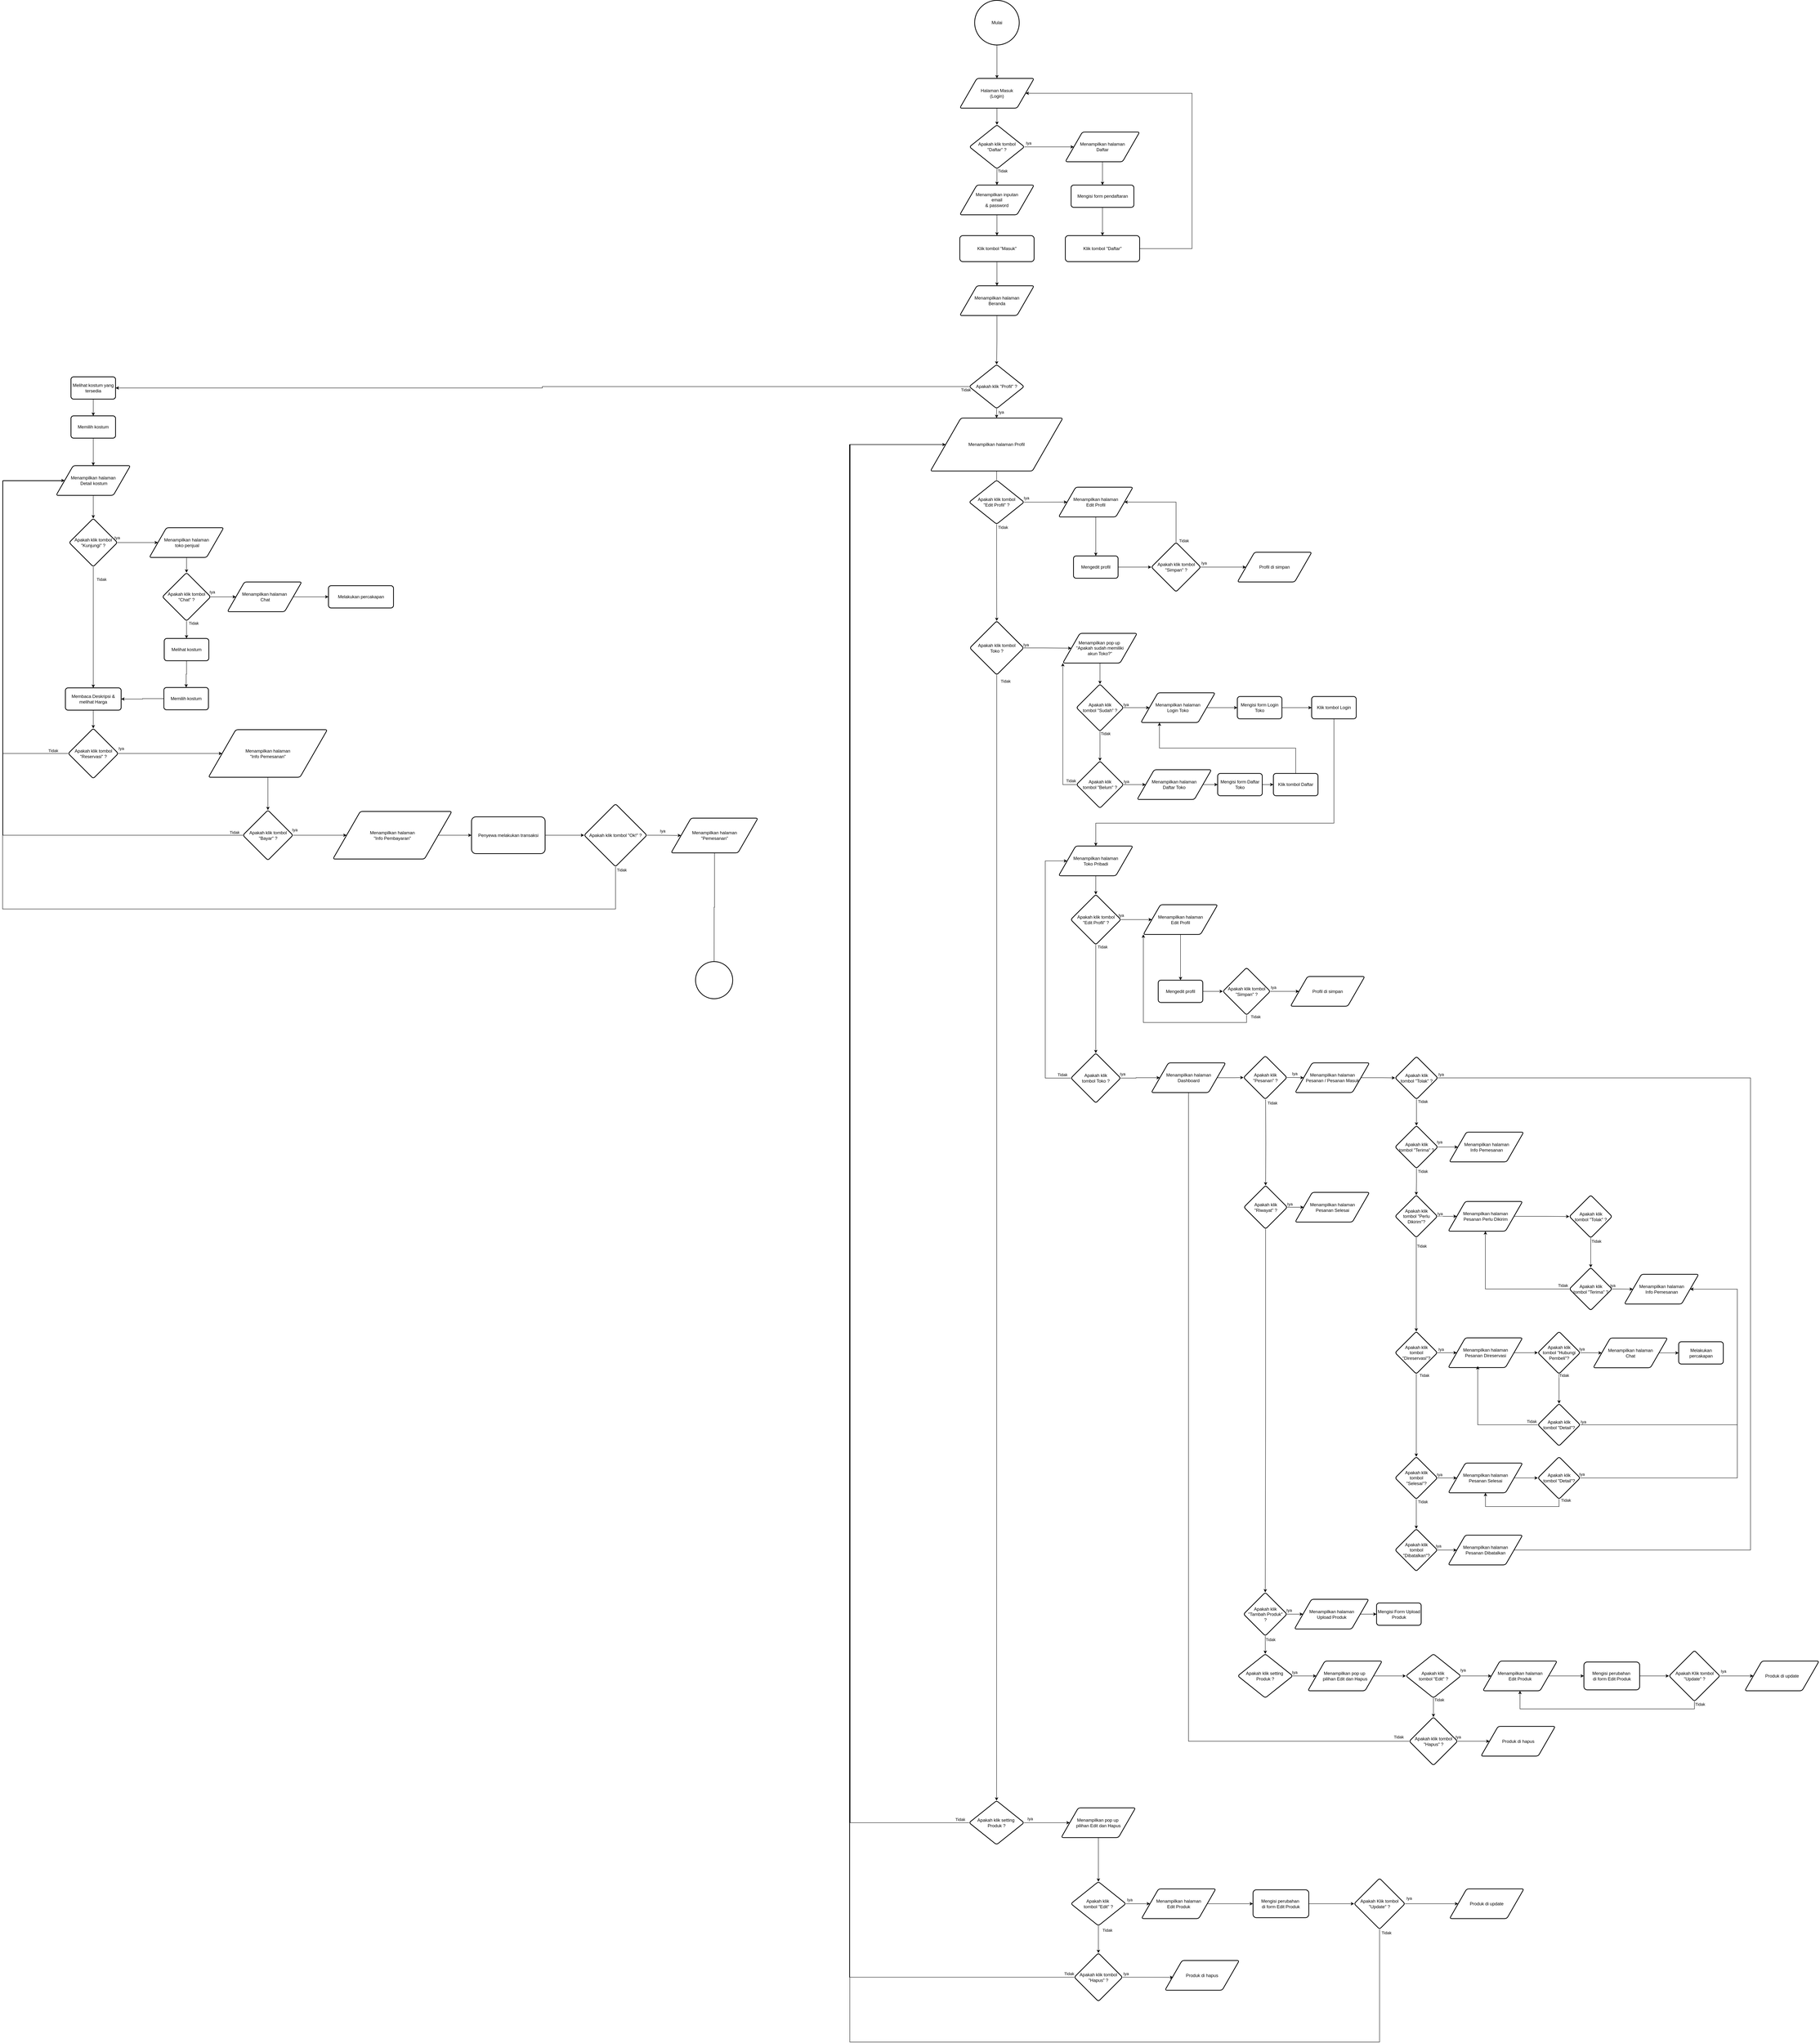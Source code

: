 <mxfile version="28.2.5">
  <diagram id="C5RBs43oDa-KdzZeNtuy" name="Page-1">
    <mxGraphModel dx="8518" dy="3844" grid="0" gridSize="10" guides="1" tooltips="1" connect="1" arrows="1" fold="1" page="1" pageScale="1" pageWidth="827" pageHeight="1169" math="0" shadow="0">
      <root>
        <mxCell id="WIyWlLk6GJQsqaUBKTNV-0" />
        <mxCell id="WIyWlLk6GJQsqaUBKTNV-1" parent="WIyWlLk6GJQsqaUBKTNV-0" />
        <mxCell id="-zmCf4B3LudVhM_SFmna-129" style="edgeStyle=orthogonalEdgeStyle;rounded=0;orthogonalLoop=1;jettySize=auto;html=1;entryX=0;entryY=0.5;entryDx=0;entryDy=0;exitX=0;exitY=0.5;exitDx=0;exitDy=0;endArrow=none;endFill=0;" parent="WIyWlLk6GJQsqaUBKTNV-1" edge="1">
          <mxGeometry relative="1" as="geometry">
            <Array as="points">
              <mxPoint x="1252" y="1366" />
              <mxPoint x="1252" y="586" />
              <mxPoint x="1675" y="586" />
            </Array>
            <mxPoint x="1675" y="590" as="targetPoint" />
          </mxGeometry>
        </mxCell>
        <mxCell id="u_xMSNpEO1qyEQWYSlBW-6" style="edgeStyle=orthogonalEdgeStyle;rounded=0;orthogonalLoop=1;jettySize=auto;html=1;entryX=0.5;entryY=0;entryDx=0;entryDy=0;" parent="WIyWlLk6GJQsqaUBKTNV-1" source="u_xMSNpEO1qyEQWYSlBW-0" target="u_xMSNpEO1qyEQWYSlBW-1" edge="1">
          <mxGeometry relative="1" as="geometry" />
        </mxCell>
        <mxCell id="u_xMSNpEO1qyEQWYSlBW-0" value="Mulai" style="strokeWidth=2;html=1;shape=mxgraph.flowchart.start_2;whiteSpace=wrap;" parent="WIyWlLk6GJQsqaUBKTNV-1" vertex="1">
          <mxGeometry x="-254" y="-598" width="120" height="120" as="geometry" />
        </mxCell>
        <mxCell id="u_xMSNpEO1qyEQWYSlBW-24" value="" style="edgeStyle=orthogonalEdgeStyle;rounded=0;orthogonalLoop=1;jettySize=auto;html=1;" parent="WIyWlLk6GJQsqaUBKTNV-1" source="u_xMSNpEO1qyEQWYSlBW-1" target="u_xMSNpEO1qyEQWYSlBW-5" edge="1">
          <mxGeometry relative="1" as="geometry" />
        </mxCell>
        <mxCell id="u_xMSNpEO1qyEQWYSlBW-1" value="Halaman Masuk&lt;div&gt;(Login)&lt;/div&gt;" style="shape=parallelogram;html=1;strokeWidth=2;perimeter=parallelogramPerimeter;whiteSpace=wrap;rounded=1;arcSize=12;size=0.23;" parent="WIyWlLk6GJQsqaUBKTNV-1" vertex="1">
          <mxGeometry x="-294" y="-388" width="200" height="80" as="geometry" />
        </mxCell>
        <mxCell id="u_xMSNpEO1qyEQWYSlBW-29" value="" style="edgeStyle=orthogonalEdgeStyle;rounded=0;orthogonalLoop=1;jettySize=auto;html=1;" parent="WIyWlLk6GJQsqaUBKTNV-1" source="u_xMSNpEO1qyEQWYSlBW-2" target="u_xMSNpEO1qyEQWYSlBW-3" edge="1">
          <mxGeometry relative="1" as="geometry" />
        </mxCell>
        <mxCell id="u_xMSNpEO1qyEQWYSlBW-2" value="Menampilkan halaman&lt;div&gt;Daftar&lt;br&gt;&lt;/div&gt;" style="shape=parallelogram;html=1;strokeWidth=2;perimeter=parallelogramPerimeter;whiteSpace=wrap;rounded=1;arcSize=12;size=0.23;" parent="WIyWlLk6GJQsqaUBKTNV-1" vertex="1">
          <mxGeometry x="-10" y="-243.8" width="200" height="80" as="geometry" />
        </mxCell>
        <mxCell id="u_xMSNpEO1qyEQWYSlBW-30" value="" style="edgeStyle=orthogonalEdgeStyle;rounded=0;orthogonalLoop=1;jettySize=auto;html=1;" parent="WIyWlLk6GJQsqaUBKTNV-1" source="u_xMSNpEO1qyEQWYSlBW-3" target="u_xMSNpEO1qyEQWYSlBW-28" edge="1">
          <mxGeometry relative="1" as="geometry" />
        </mxCell>
        <mxCell id="u_xMSNpEO1qyEQWYSlBW-3" value="Mengisi form pendaftaran" style="whiteSpace=wrap;html=1;strokeWidth=2;rounded=1;arcSize=12;" parent="WIyWlLk6GJQsqaUBKTNV-1" vertex="1">
          <mxGeometry x="5.5" y="-101" width="169" height="60" as="geometry" />
        </mxCell>
        <mxCell id="u_xMSNpEO1qyEQWYSlBW-13" style="edgeStyle=orthogonalEdgeStyle;rounded=0;orthogonalLoop=1;jettySize=auto;html=1;entryX=0.5;entryY=0;entryDx=0;entryDy=0;" parent="WIyWlLk6GJQsqaUBKTNV-1" source="u_xMSNpEO1qyEQWYSlBW-4" target="u_xMSNpEO1qyEQWYSlBW-12" edge="1">
          <mxGeometry relative="1" as="geometry" />
        </mxCell>
        <mxCell id="u_xMSNpEO1qyEQWYSlBW-4" value="Menampilkan inputan&lt;div&gt;email&lt;div&gt;&amp;amp; password&lt;/div&gt;&lt;/div&gt;" style="shape=parallelogram;html=1;strokeWidth=2;perimeter=parallelogramPerimeter;whiteSpace=wrap;rounded=1;arcSize=12;size=0.23;" parent="WIyWlLk6GJQsqaUBKTNV-1" vertex="1">
          <mxGeometry x="-294" y="-101" width="200" height="80" as="geometry" />
        </mxCell>
        <mxCell id="u_xMSNpEO1qyEQWYSlBW-25" value="" style="edgeStyle=orthogonalEdgeStyle;rounded=0;orthogonalLoop=1;jettySize=auto;html=1;" parent="WIyWlLk6GJQsqaUBKTNV-1" source="u_xMSNpEO1qyEQWYSlBW-5" target="u_xMSNpEO1qyEQWYSlBW-4" edge="1">
          <mxGeometry relative="1" as="geometry" />
        </mxCell>
        <mxCell id="u_xMSNpEO1qyEQWYSlBW-27" value="Tidak" style="edgeLabel;html=1;align=center;verticalAlign=middle;resizable=0;points=[];" parent="u_xMSNpEO1qyEQWYSlBW-25" vertex="1" connectable="0">
          <mxGeometry x="-0.219" y="-7" relative="1" as="geometry">
            <mxPoint x="22" y="-12" as="offset" />
          </mxGeometry>
        </mxCell>
        <mxCell id="u_xMSNpEO1qyEQWYSlBW-26" value="" style="edgeStyle=orthogonalEdgeStyle;rounded=0;orthogonalLoop=1;jettySize=auto;html=1;" parent="WIyWlLk6GJQsqaUBKTNV-1" source="u_xMSNpEO1qyEQWYSlBW-5" target="u_xMSNpEO1qyEQWYSlBW-2" edge="1">
          <mxGeometry relative="1" as="geometry" />
        </mxCell>
        <mxCell id="u_xMSNpEO1qyEQWYSlBW-31" value="Iya" style="edgeLabel;html=1;align=center;verticalAlign=middle;resizable=0;points=[];" parent="u_xMSNpEO1qyEQWYSlBW-26" vertex="1" connectable="0">
          <mxGeometry x="-0.214" y="2" relative="1" as="geometry">
            <mxPoint x="-42" y="-8" as="offset" />
          </mxGeometry>
        </mxCell>
        <mxCell id="u_xMSNpEO1qyEQWYSlBW-5" value="Apakah klik tombol&lt;div&gt;&quot;Daftar&quot; ?&lt;/div&gt;" style="rhombus;whiteSpace=wrap;html=1;strokeWidth=2;rounded=1;arcSize=12;" parent="WIyWlLk6GJQsqaUBKTNV-1" vertex="1">
          <mxGeometry x="-268" y="-263" width="148" height="118.4" as="geometry" />
        </mxCell>
        <mxCell id="u_xMSNpEO1qyEQWYSlBW-34" value="" style="edgeStyle=orthogonalEdgeStyle;rounded=0;orthogonalLoop=1;jettySize=auto;html=1;" parent="WIyWlLk6GJQsqaUBKTNV-1" source="u_xMSNpEO1qyEQWYSlBW-12" target="u_xMSNpEO1qyEQWYSlBW-33" edge="1">
          <mxGeometry relative="1" as="geometry" />
        </mxCell>
        <mxCell id="u_xMSNpEO1qyEQWYSlBW-12" value="Klik tombol &quot;Masuk&quot;" style="whiteSpace=wrap;html=1;strokeWidth=2;rounded=1;arcSize=12;" parent="WIyWlLk6GJQsqaUBKTNV-1" vertex="1">
          <mxGeometry x="-294" y="35" width="200" height="70" as="geometry" />
        </mxCell>
        <mxCell id="u_xMSNpEO1qyEQWYSlBW-32" style="edgeStyle=orthogonalEdgeStyle;rounded=0;orthogonalLoop=1;jettySize=auto;html=1;exitX=1;exitY=0.5;exitDx=0;exitDy=0;entryX=1;entryY=0.5;entryDx=0;entryDy=0;" parent="WIyWlLk6GJQsqaUBKTNV-1" source="u_xMSNpEO1qyEQWYSlBW-28" target="u_xMSNpEO1qyEQWYSlBW-1" edge="1">
          <mxGeometry relative="1" as="geometry">
            <Array as="points">
              <mxPoint x="331" y="70" />
              <mxPoint x="331" y="-348" />
            </Array>
          </mxGeometry>
        </mxCell>
        <mxCell id="u_xMSNpEO1qyEQWYSlBW-28" value="Klik tombol &quot;Daftar&quot;" style="whiteSpace=wrap;html=1;strokeWidth=2;rounded=1;arcSize=12;" parent="WIyWlLk6GJQsqaUBKTNV-1" vertex="1">
          <mxGeometry x="-10" y="35" width="200" height="70" as="geometry" />
        </mxCell>
        <mxCell id="R_wurvHDsAAsMLs7unuo-24" style="edgeStyle=orthogonalEdgeStyle;rounded=0;orthogonalLoop=1;jettySize=auto;html=1;exitX=0.5;exitY=1;exitDx=0;exitDy=0;entryX=0.5;entryY=0;entryDx=0;entryDy=0;" parent="WIyWlLk6GJQsqaUBKTNV-1" source="u_xMSNpEO1qyEQWYSlBW-33" target="u_xMSNpEO1qyEQWYSlBW-89" edge="1">
          <mxGeometry relative="1" as="geometry" />
        </mxCell>
        <mxCell id="u_xMSNpEO1qyEQWYSlBW-33" value="Menampilkan halaman&lt;div&gt;Beranda&lt;/div&gt;" style="shape=parallelogram;html=1;strokeWidth=2;perimeter=parallelogramPerimeter;whiteSpace=wrap;rounded=1;arcSize=12;size=0.23;" parent="WIyWlLk6GJQsqaUBKTNV-1" vertex="1">
          <mxGeometry x="-294" y="170" width="200" height="80" as="geometry" />
        </mxCell>
        <mxCell id="u_xMSNpEO1qyEQWYSlBW-38" value="" style="edgeStyle=orthogonalEdgeStyle;rounded=0;orthogonalLoop=1;jettySize=auto;html=1;" parent="WIyWlLk6GJQsqaUBKTNV-1" source="u_xMSNpEO1qyEQWYSlBW-35" target="u_xMSNpEO1qyEQWYSlBW-37" edge="1">
          <mxGeometry relative="1" as="geometry" />
        </mxCell>
        <mxCell id="u_xMSNpEO1qyEQWYSlBW-35" value="Melihat kostum yang tersedia" style="whiteSpace=wrap;html=1;strokeWidth=2;rounded=1;arcSize=12;" parent="WIyWlLk6GJQsqaUBKTNV-1" vertex="1">
          <mxGeometry x="-2686" y="415" width="120" height="60" as="geometry" />
        </mxCell>
        <mxCell id="u_xMSNpEO1qyEQWYSlBW-40" value="" style="edgeStyle=orthogonalEdgeStyle;rounded=0;orthogonalLoop=1;jettySize=auto;html=1;" parent="WIyWlLk6GJQsqaUBKTNV-1" source="u_xMSNpEO1qyEQWYSlBW-37" target="u_xMSNpEO1qyEQWYSlBW-39" edge="1">
          <mxGeometry relative="1" as="geometry" />
        </mxCell>
        <mxCell id="u_xMSNpEO1qyEQWYSlBW-37" value="Memilih kostum" style="whiteSpace=wrap;html=1;strokeWidth=2;rounded=1;arcSize=12;" parent="WIyWlLk6GJQsqaUBKTNV-1" vertex="1">
          <mxGeometry x="-2686" y="520" width="120" height="60" as="geometry" />
        </mxCell>
        <mxCell id="u_xMSNpEO1qyEQWYSlBW-42" value="" style="edgeStyle=orthogonalEdgeStyle;rounded=0;orthogonalLoop=1;jettySize=auto;html=1;" parent="WIyWlLk6GJQsqaUBKTNV-1" source="u_xMSNpEO1qyEQWYSlBW-39" target="u_xMSNpEO1qyEQWYSlBW-41" edge="1">
          <mxGeometry relative="1" as="geometry" />
        </mxCell>
        <mxCell id="u_xMSNpEO1qyEQWYSlBW-39" value="Menampilkan halaman&lt;div&gt;&amp;nbsp;Detail kostum&lt;br&gt;&lt;/div&gt;" style="shape=parallelogram;html=1;strokeWidth=2;perimeter=parallelogramPerimeter;whiteSpace=wrap;rounded=1;arcSize=12;size=0.23;" parent="WIyWlLk6GJQsqaUBKTNV-1" vertex="1">
          <mxGeometry x="-2726" y="654" width="200" height="80" as="geometry" />
        </mxCell>
        <mxCell id="u_xMSNpEO1qyEQWYSlBW-44" value="" style="edgeStyle=orthogonalEdgeStyle;rounded=0;orthogonalLoop=1;jettySize=auto;html=1;" parent="WIyWlLk6GJQsqaUBKTNV-1" source="u_xMSNpEO1qyEQWYSlBW-41" target="u_xMSNpEO1qyEQWYSlBW-43" edge="1">
          <mxGeometry relative="1" as="geometry" />
        </mxCell>
        <mxCell id="R_wurvHDsAAsMLs7unuo-0" value="Iya" style="edgeLabel;html=1;align=center;verticalAlign=middle;resizable=0;points=[];" parent="u_xMSNpEO1qyEQWYSlBW-44" vertex="1" connectable="0">
          <mxGeometry x="-0.189" y="1" relative="1" as="geometry">
            <mxPoint x="-45" y="-12" as="offset" />
          </mxGeometry>
        </mxCell>
        <mxCell id="u_xMSNpEO1qyEQWYSlBW-57" value="" style="edgeStyle=orthogonalEdgeStyle;rounded=0;orthogonalLoop=1;jettySize=auto;html=1;" parent="WIyWlLk6GJQsqaUBKTNV-1" source="u_xMSNpEO1qyEQWYSlBW-41" target="u_xMSNpEO1qyEQWYSlBW-56" edge="1">
          <mxGeometry relative="1" as="geometry" />
        </mxCell>
        <mxCell id="R_wurvHDsAAsMLs7unuo-1" value="Tidak" style="edgeLabel;html=1;align=center;verticalAlign=middle;resizable=0;points=[];" parent="u_xMSNpEO1qyEQWYSlBW-57" vertex="1" connectable="0">
          <mxGeometry x="-0.532" relative="1" as="geometry">
            <mxPoint x="22" y="-43" as="offset" />
          </mxGeometry>
        </mxCell>
        <mxCell id="u_xMSNpEO1qyEQWYSlBW-41" value="Apakah klik tombol &quot;Kunjungi&quot; ?" style="rhombus;whiteSpace=wrap;html=1;strokeWidth=2;rounded=1;arcSize=12;" parent="WIyWlLk6GJQsqaUBKTNV-1" vertex="1">
          <mxGeometry x="-2691" y="796" width="130" height="130" as="geometry" />
        </mxCell>
        <mxCell id="u_xMSNpEO1qyEQWYSlBW-46" value="" style="edgeStyle=orthogonalEdgeStyle;rounded=0;orthogonalLoop=1;jettySize=auto;html=1;" parent="WIyWlLk6GJQsqaUBKTNV-1" source="u_xMSNpEO1qyEQWYSlBW-43" target="u_xMSNpEO1qyEQWYSlBW-45" edge="1">
          <mxGeometry relative="1" as="geometry" />
        </mxCell>
        <mxCell id="u_xMSNpEO1qyEQWYSlBW-43" value="Menampilkan halaman&lt;div&gt;&amp;nbsp;toko penjual&lt;/div&gt;" style="shape=parallelogram;html=1;strokeWidth=2;perimeter=parallelogramPerimeter;whiteSpace=wrap;rounded=1;arcSize=12;size=0.23;" parent="WIyWlLk6GJQsqaUBKTNV-1" vertex="1">
          <mxGeometry x="-2475" y="821" width="200" height="80" as="geometry" />
        </mxCell>
        <mxCell id="u_xMSNpEO1qyEQWYSlBW-48" value="" style="edgeStyle=orthogonalEdgeStyle;rounded=0;orthogonalLoop=1;jettySize=auto;html=1;" parent="WIyWlLk6GJQsqaUBKTNV-1" source="u_xMSNpEO1qyEQWYSlBW-45" target="u_xMSNpEO1qyEQWYSlBW-47" edge="1">
          <mxGeometry relative="1" as="geometry" />
        </mxCell>
        <mxCell id="u_xMSNpEO1qyEQWYSlBW-49" value="Tidak" style="edgeLabel;html=1;align=center;verticalAlign=middle;resizable=0;points=[];" parent="u_xMSNpEO1qyEQWYSlBW-48" vertex="1" connectable="0">
          <mxGeometry x="0.01" y="1" relative="1" as="geometry">
            <mxPoint x="18" y="-18" as="offset" />
          </mxGeometry>
        </mxCell>
        <mxCell id="u_xMSNpEO1qyEQWYSlBW-60" style="edgeStyle=orthogonalEdgeStyle;rounded=0;orthogonalLoop=1;jettySize=auto;html=1;entryX=0;entryY=0.5;entryDx=0;entryDy=0;" parent="WIyWlLk6GJQsqaUBKTNV-1" source="u_xMSNpEO1qyEQWYSlBW-45" target="u_xMSNpEO1qyEQWYSlBW-62" edge="1">
          <mxGeometry relative="1" as="geometry">
            <mxPoint x="-1915" y="861" as="targetPoint" />
          </mxGeometry>
        </mxCell>
        <mxCell id="u_xMSNpEO1qyEQWYSlBW-65" value="Iya" style="edgeLabel;html=1;align=center;verticalAlign=middle;resizable=0;points=[];" parent="u_xMSNpEO1qyEQWYSlBW-60" vertex="1" connectable="0">
          <mxGeometry x="-0.152" y="-4" relative="1" as="geometry">
            <mxPoint x="-25" y="-17" as="offset" />
          </mxGeometry>
        </mxCell>
        <mxCell id="u_xMSNpEO1qyEQWYSlBW-45" value="Apakah klik tombol &quot;Chat&quot; ?" style="rhombus;whiteSpace=wrap;html=1;strokeWidth=2;rounded=1;arcSize=12;" parent="WIyWlLk6GJQsqaUBKTNV-1" vertex="1">
          <mxGeometry x="-2440" y="942" width="130" height="130" as="geometry" />
        </mxCell>
        <mxCell id="u_xMSNpEO1qyEQWYSlBW-51" value="" style="edgeStyle=orthogonalEdgeStyle;rounded=0;orthogonalLoop=1;jettySize=auto;html=1;" parent="WIyWlLk6GJQsqaUBKTNV-1" source="u_xMSNpEO1qyEQWYSlBW-47" target="u_xMSNpEO1qyEQWYSlBW-50" edge="1">
          <mxGeometry relative="1" as="geometry" />
        </mxCell>
        <mxCell id="u_xMSNpEO1qyEQWYSlBW-47" value="Melihat kostum" style="whiteSpace=wrap;html=1;strokeWidth=2;rounded=1;arcSize=12;" parent="WIyWlLk6GJQsqaUBKTNV-1" vertex="1">
          <mxGeometry x="-2435" y="1119" width="120" height="60" as="geometry" />
        </mxCell>
        <mxCell id="u_xMSNpEO1qyEQWYSlBW-58" style="edgeStyle=orthogonalEdgeStyle;rounded=0;orthogonalLoop=1;jettySize=auto;html=1;entryX=1;entryY=0.5;entryDx=0;entryDy=0;" parent="WIyWlLk6GJQsqaUBKTNV-1" source="u_xMSNpEO1qyEQWYSlBW-50" target="u_xMSNpEO1qyEQWYSlBW-56" edge="1">
          <mxGeometry relative="1" as="geometry" />
        </mxCell>
        <mxCell id="u_xMSNpEO1qyEQWYSlBW-50" value="Memilih kostum" style="whiteSpace=wrap;html=1;strokeWidth=2;rounded=1;arcSize=12;" parent="WIyWlLk6GJQsqaUBKTNV-1" vertex="1">
          <mxGeometry x="-2436" y="1251" width="120" height="60" as="geometry" />
        </mxCell>
        <mxCell id="u_xMSNpEO1qyEQWYSlBW-67" value="" style="edgeStyle=orthogonalEdgeStyle;rounded=0;orthogonalLoop=1;jettySize=auto;html=1;" parent="WIyWlLk6GJQsqaUBKTNV-1" source="u_xMSNpEO1qyEQWYSlBW-56" target="u_xMSNpEO1qyEQWYSlBW-66" edge="1">
          <mxGeometry relative="1" as="geometry" />
        </mxCell>
        <mxCell id="u_xMSNpEO1qyEQWYSlBW-56" value="Membaca Deskripsi &amp;amp; melihat Harga" style="whiteSpace=wrap;html=1;strokeWidth=2;rounded=1;arcSize=12;" parent="WIyWlLk6GJQsqaUBKTNV-1" vertex="1">
          <mxGeometry x="-2701" y="1252" width="150" height="60" as="geometry" />
        </mxCell>
        <mxCell id="u_xMSNpEO1qyEQWYSlBW-64" value="" style="edgeStyle=orthogonalEdgeStyle;rounded=0;orthogonalLoop=1;jettySize=auto;html=1;" parent="WIyWlLk6GJQsqaUBKTNV-1" source="u_xMSNpEO1qyEQWYSlBW-62" target="u_xMSNpEO1qyEQWYSlBW-63" edge="1">
          <mxGeometry relative="1" as="geometry" />
        </mxCell>
        <mxCell id="u_xMSNpEO1qyEQWYSlBW-62" value="Menampilkan halaman&lt;div&gt;&amp;nbsp;Chat&lt;/div&gt;" style="shape=parallelogram;html=1;strokeWidth=2;perimeter=parallelogramPerimeter;whiteSpace=wrap;rounded=1;arcSize=12;size=0.23;" parent="WIyWlLk6GJQsqaUBKTNV-1" vertex="1">
          <mxGeometry x="-2265" y="967" width="200" height="80" as="geometry" />
        </mxCell>
        <mxCell id="u_xMSNpEO1qyEQWYSlBW-63" value="Melakukan percakapan" style="whiteSpace=wrap;html=1;strokeWidth=2;rounded=1;arcSize=12;" parent="WIyWlLk6GJQsqaUBKTNV-1" vertex="1">
          <mxGeometry x="-1993" y="977" width="175" height="60" as="geometry" />
        </mxCell>
        <mxCell id="u_xMSNpEO1qyEQWYSlBW-69" value="" style="edgeStyle=orthogonalEdgeStyle;rounded=0;orthogonalLoop=1;jettySize=auto;html=1;" parent="WIyWlLk6GJQsqaUBKTNV-1" source="u_xMSNpEO1qyEQWYSlBW-66" target="u_xMSNpEO1qyEQWYSlBW-68" edge="1">
          <mxGeometry relative="1" as="geometry" />
        </mxCell>
        <mxCell id="u_xMSNpEO1qyEQWYSlBW-70" value="Iya" style="edgeLabel;html=1;align=center;verticalAlign=middle;resizable=0;points=[];" parent="u_xMSNpEO1qyEQWYSlBW-69" vertex="1" connectable="0">
          <mxGeometry x="0.056" y="3" relative="1" as="geometry">
            <mxPoint x="-140" y="-11" as="offset" />
          </mxGeometry>
        </mxCell>
        <mxCell id="u_xMSNpEO1qyEQWYSlBW-71" style="edgeStyle=orthogonalEdgeStyle;rounded=0;orthogonalLoop=1;jettySize=auto;html=1;entryX=0;entryY=0.5;entryDx=0;entryDy=0;endArrow=none;endFill=0;" parent="WIyWlLk6GJQsqaUBKTNV-1" source="u_xMSNpEO1qyEQWYSlBW-66" target="u_xMSNpEO1qyEQWYSlBW-39" edge="1">
          <mxGeometry relative="1" as="geometry">
            <Array as="points">
              <mxPoint x="-2869" y="1429" />
              <mxPoint x="-2869" y="694" />
            </Array>
          </mxGeometry>
        </mxCell>
        <mxCell id="u_xMSNpEO1qyEQWYSlBW-72" value="Tidak" style="edgeLabel;html=1;align=center;verticalAlign=middle;resizable=0;points=[];" parent="u_xMSNpEO1qyEQWYSlBW-71" vertex="1" connectable="0">
          <mxGeometry x="-0.923" y="3" relative="1" as="geometry">
            <mxPoint x="1" y="-11" as="offset" />
          </mxGeometry>
        </mxCell>
        <mxCell id="u_xMSNpEO1qyEQWYSlBW-66" value="Apakah klik tombol &quot;Reservasi&quot; ?" style="rhombus;whiteSpace=wrap;html=1;strokeWidth=2;rounded=1;arcSize=12;" parent="WIyWlLk6GJQsqaUBKTNV-1" vertex="1">
          <mxGeometry x="-2693.5" y="1361" width="135" height="135" as="geometry" />
        </mxCell>
        <mxCell id="u_xMSNpEO1qyEQWYSlBW-74" value="" style="edgeStyle=orthogonalEdgeStyle;rounded=0;orthogonalLoop=1;jettySize=auto;html=1;" parent="WIyWlLk6GJQsqaUBKTNV-1" source="u_xMSNpEO1qyEQWYSlBW-68" target="u_xMSNpEO1qyEQWYSlBW-73" edge="1">
          <mxGeometry relative="1" as="geometry" />
        </mxCell>
        <mxCell id="u_xMSNpEO1qyEQWYSlBW-68" value="Menampilkan halaman&lt;div&gt;&quot;Info Pemesanan&quot;&lt;/div&gt;" style="shape=parallelogram;html=1;strokeWidth=2;perimeter=parallelogramPerimeter;whiteSpace=wrap;rounded=1;arcSize=12;size=0.23;" parent="WIyWlLk6GJQsqaUBKTNV-1" vertex="1">
          <mxGeometry x="-2316" y="1364.5" width="320" height="128" as="geometry" />
        </mxCell>
        <mxCell id="u_xMSNpEO1qyEQWYSlBW-76" value="" style="edgeStyle=orthogonalEdgeStyle;rounded=0;orthogonalLoop=1;jettySize=auto;html=1;" parent="WIyWlLk6GJQsqaUBKTNV-1" source="u_xMSNpEO1qyEQWYSlBW-73" target="u_xMSNpEO1qyEQWYSlBW-75" edge="1">
          <mxGeometry relative="1" as="geometry" />
        </mxCell>
        <mxCell id="u_xMSNpEO1qyEQWYSlBW-77" value="Iya" style="edgeLabel;html=1;align=center;verticalAlign=middle;resizable=0;points=[];" parent="u_xMSNpEO1qyEQWYSlBW-76" vertex="1" connectable="0">
          <mxGeometry x="-0.18" y="3" relative="1" as="geometry">
            <mxPoint x="-55" y="-12" as="offset" />
          </mxGeometry>
        </mxCell>
        <mxCell id="1IzQJJrlSaSmDRKroWna-1" style="edgeStyle=orthogonalEdgeStyle;rounded=0;orthogonalLoop=1;jettySize=auto;html=1;entryX=0;entryY=0.5;entryDx=0;entryDy=0;" parent="WIyWlLk6GJQsqaUBKTNV-1" source="u_xMSNpEO1qyEQWYSlBW-73" target="u_xMSNpEO1qyEQWYSlBW-39" edge="1">
          <mxGeometry relative="1" as="geometry">
            <Array as="points">
              <mxPoint x="-2869" y="1649" />
              <mxPoint x="-2869" y="694" />
            </Array>
          </mxGeometry>
        </mxCell>
        <mxCell id="1IzQJJrlSaSmDRKroWna-2" value="Tidak" style="edgeLabel;html=1;align=center;verticalAlign=middle;resizable=0;points=[];" parent="1IzQJJrlSaSmDRKroWna-1" vertex="1" connectable="0">
          <mxGeometry x="-0.973" relative="1" as="geometry">
            <mxPoint x="1" y="-8" as="offset" />
          </mxGeometry>
        </mxCell>
        <mxCell id="u_xMSNpEO1qyEQWYSlBW-73" value="Apakah klik tombol &quot;Bayar&quot; ?" style="rhombus;whiteSpace=wrap;html=1;strokeWidth=2;rounded=1;arcSize=12;" parent="WIyWlLk6GJQsqaUBKTNV-1" vertex="1">
          <mxGeometry x="-2223.5" y="1581" width="135" height="135" as="geometry" />
        </mxCell>
        <mxCell id="u_xMSNpEO1qyEQWYSlBW-79" value="" style="edgeStyle=orthogonalEdgeStyle;rounded=0;orthogonalLoop=1;jettySize=auto;html=1;" parent="WIyWlLk6GJQsqaUBKTNV-1" source="u_xMSNpEO1qyEQWYSlBW-75" target="u_xMSNpEO1qyEQWYSlBW-78" edge="1">
          <mxGeometry relative="1" as="geometry" />
        </mxCell>
        <mxCell id="u_xMSNpEO1qyEQWYSlBW-75" value="Menampilkan halaman&lt;div&gt;&quot;Info Pembayaran&quot;&lt;/div&gt;" style="shape=parallelogram;html=1;strokeWidth=2;perimeter=parallelogramPerimeter;whiteSpace=wrap;rounded=1;arcSize=12;size=0.23;" parent="WIyWlLk6GJQsqaUBKTNV-1" vertex="1">
          <mxGeometry x="-1981" y="1584.5" width="320" height="128" as="geometry" />
        </mxCell>
        <mxCell id="u_xMSNpEO1qyEQWYSlBW-81" value="" style="edgeStyle=orthogonalEdgeStyle;rounded=0;orthogonalLoop=1;jettySize=auto;html=1;" parent="WIyWlLk6GJQsqaUBKTNV-1" source="u_xMSNpEO1qyEQWYSlBW-78" target="u_xMSNpEO1qyEQWYSlBW-80" edge="1">
          <mxGeometry relative="1" as="geometry" />
        </mxCell>
        <mxCell id="u_xMSNpEO1qyEQWYSlBW-78" value="Penyewa melakukan transaksi" style="whiteSpace=wrap;html=1;strokeWidth=2;rounded=1;arcSize=12;" parent="WIyWlLk6GJQsqaUBKTNV-1" vertex="1">
          <mxGeometry x="-1608.0" y="1599" width="198" height="99" as="geometry" />
        </mxCell>
        <mxCell id="u_xMSNpEO1qyEQWYSlBW-83" value="" style="edgeStyle=orthogonalEdgeStyle;rounded=0;orthogonalLoop=1;jettySize=auto;html=1;" parent="WIyWlLk6GJQsqaUBKTNV-1" source="u_xMSNpEO1qyEQWYSlBW-80" target="u_xMSNpEO1qyEQWYSlBW-82" edge="1">
          <mxGeometry relative="1" as="geometry" />
        </mxCell>
        <mxCell id="u_xMSNpEO1qyEQWYSlBW-84" value="Iya" style="edgeLabel;html=1;align=center;verticalAlign=middle;resizable=0;points=[];" parent="u_xMSNpEO1qyEQWYSlBW-83" vertex="1" connectable="0">
          <mxGeometry x="-0.091" relative="1" as="geometry">
            <mxPoint y="-13" as="offset" />
          </mxGeometry>
        </mxCell>
        <mxCell id="u_xMSNpEO1qyEQWYSlBW-85" style="edgeStyle=orthogonalEdgeStyle;rounded=0;orthogonalLoop=1;jettySize=auto;html=1;entryX=0;entryY=0.5;entryDx=0;entryDy=0;endArrow=none;endFill=0;exitX=0.5;exitY=1;exitDx=0;exitDy=0;" parent="WIyWlLk6GJQsqaUBKTNV-1" source="u_xMSNpEO1qyEQWYSlBW-80" target="u_xMSNpEO1qyEQWYSlBW-39" edge="1">
          <mxGeometry relative="1" as="geometry">
            <mxPoint x="-2703" y="717" as="targetPoint" />
            <mxPoint x="-1218.429" y="1684.929" as="sourcePoint" />
            <Array as="points">
              <mxPoint x="-1220" y="1847" />
              <mxPoint x="-2870" y="1847" />
              <mxPoint x="-2870" y="695" />
              <mxPoint x="-2703" y="695" />
            </Array>
          </mxGeometry>
        </mxCell>
        <mxCell id="u_xMSNpEO1qyEQWYSlBW-86" value="Tidak" style="edgeLabel;html=1;align=center;verticalAlign=middle;resizable=0;points=[];" parent="u_xMSNpEO1qyEQWYSlBW-85" vertex="1" connectable="0">
          <mxGeometry x="-0.963" y="3" relative="1" as="geometry">
            <mxPoint x="13" y="-48" as="offset" />
          </mxGeometry>
        </mxCell>
        <mxCell id="u_xMSNpEO1qyEQWYSlBW-80" value="Apakah klik tombol &quot;Ok!&quot; ?" style="rhombus;whiteSpace=wrap;html=1;strokeWidth=2;rounded=1;arcSize=12;" parent="WIyWlLk6GJQsqaUBKTNV-1" vertex="1">
          <mxGeometry x="-1305.0" y="1564" width="169" height="169" as="geometry" />
        </mxCell>
        <mxCell id="u_xMSNpEO1qyEQWYSlBW-82" value="Menampilkan halaman&lt;div&gt;&quot;Pemesanan&quot;&lt;/div&gt;" style="shape=parallelogram;html=1;strokeWidth=2;perimeter=parallelogramPerimeter;whiteSpace=wrap;rounded=1;arcSize=12;size=0.23;" parent="WIyWlLk6GJQsqaUBKTNV-1" vertex="1">
          <mxGeometry x="-1071.0" y="1602.5" width="233.75" height="93.5" as="geometry" />
        </mxCell>
        <mxCell id="u_xMSNpEO1qyEQWYSlBW-87" value="" style="strokeWidth=2;html=1;shape=mxgraph.flowchart.start_2;whiteSpace=wrap;" parent="WIyWlLk6GJQsqaUBKTNV-1" vertex="1">
          <mxGeometry x="-1005.13" y="1988.5" width="100" height="100" as="geometry" />
        </mxCell>
        <mxCell id="u_xMSNpEO1qyEQWYSlBW-88" style="edgeStyle=orthogonalEdgeStyle;rounded=0;orthogonalLoop=1;jettySize=auto;html=1;entryX=0.5;entryY=0;entryDx=0;entryDy=0;entryPerimeter=0;endArrow=none;endFill=0;" parent="WIyWlLk6GJQsqaUBKTNV-1" source="u_xMSNpEO1qyEQWYSlBW-82" target="u_xMSNpEO1qyEQWYSlBW-87" edge="1">
          <mxGeometry relative="1" as="geometry" />
        </mxCell>
        <mxCell id="u_xMSNpEO1qyEQWYSlBW-94" value="" style="edgeStyle=orthogonalEdgeStyle;rounded=0;orthogonalLoop=1;jettySize=auto;html=1;" parent="WIyWlLk6GJQsqaUBKTNV-1" source="u_xMSNpEO1qyEQWYSlBW-89" target="u_xMSNpEO1qyEQWYSlBW-93" edge="1">
          <mxGeometry relative="1" as="geometry" />
        </mxCell>
        <mxCell id="u_xMSNpEO1qyEQWYSlBW-107" value="Iya" style="edgeLabel;html=1;align=center;verticalAlign=middle;resizable=0;points=[];" parent="u_xMSNpEO1qyEQWYSlBW-94" vertex="1" connectable="0">
          <mxGeometry x="-0.107" y="3" relative="1" as="geometry">
            <mxPoint x="9" y="-2" as="offset" />
          </mxGeometry>
        </mxCell>
        <mxCell id="R_wurvHDsAAsMLs7unuo-25" style="edgeStyle=orthogonalEdgeStyle;rounded=0;orthogonalLoop=1;jettySize=auto;html=1;exitX=0;exitY=0.5;exitDx=0;exitDy=0;entryX=1;entryY=0.5;entryDx=0;entryDy=0;" parent="WIyWlLk6GJQsqaUBKTNV-1" source="u_xMSNpEO1qyEQWYSlBW-89" target="u_xMSNpEO1qyEQWYSlBW-35" edge="1">
          <mxGeometry relative="1" as="geometry" />
        </mxCell>
        <mxCell id="R_wurvHDsAAsMLs7unuo-27" value="Tidak" style="edgeLabel;html=1;align=center;verticalAlign=middle;resizable=0;points=[];" parent="R_wurvHDsAAsMLs7unuo-25" vertex="1" connectable="0">
          <mxGeometry x="-0.929" y="1" relative="1" as="geometry">
            <mxPoint x="72" y="8" as="offset" />
          </mxGeometry>
        </mxCell>
        <mxCell id="u_xMSNpEO1qyEQWYSlBW-89" value="Apakah klik &quot;Profil&quot; ?" style="rhombus;whiteSpace=wrap;html=1;strokeWidth=2;rounded=1;arcSize=12;" parent="WIyWlLk6GJQsqaUBKTNV-1" vertex="1">
          <mxGeometry x="-268.86" y="382" width="148" height="118.4" as="geometry" />
        </mxCell>
        <mxCell id="u_xMSNpEO1qyEQWYSlBW-122" value="" style="edgeStyle=orthogonalEdgeStyle;rounded=0;orthogonalLoop=1;jettySize=auto;html=1;endArrow=none;endFill=0;" parent="WIyWlLk6GJQsqaUBKTNV-1" source="u_xMSNpEO1qyEQWYSlBW-93" target="u_xMSNpEO1qyEQWYSlBW-95" edge="1">
          <mxGeometry relative="1" as="geometry" />
        </mxCell>
        <mxCell id="u_xMSNpEO1qyEQWYSlBW-93" value="Menampilkan halaman&amp;nbsp;&lt;span style=&quot;background-color: transparent; color: light-dark(rgb(0, 0, 0), rgb(255, 255, 255));&quot;&gt;Profil&lt;/span&gt;" style="shape=parallelogram;html=1;strokeWidth=2;perimeter=parallelogramPerimeter;whiteSpace=wrap;rounded=1;arcSize=12;size=0.23;" parent="WIyWlLk6GJQsqaUBKTNV-1" vertex="1">
          <mxGeometry x="-373.0" y="526" width="356.28" height="142.52" as="geometry" />
        </mxCell>
        <mxCell id="u_xMSNpEO1qyEQWYSlBW-120" value="" style="edgeStyle=orthogonalEdgeStyle;rounded=0;orthogonalLoop=1;jettySize=auto;html=1;" parent="WIyWlLk6GJQsqaUBKTNV-1" source="u_xMSNpEO1qyEQWYSlBW-95" target="u_xMSNpEO1qyEQWYSlBW-98" edge="1">
          <mxGeometry relative="1" as="geometry" />
        </mxCell>
        <mxCell id="u_xMSNpEO1qyEQWYSlBW-121" value="Iya" style="edgeLabel;html=1;align=center;verticalAlign=middle;resizable=0;points=[];" parent="u_xMSNpEO1qyEQWYSlBW-120" vertex="1" connectable="0">
          <mxGeometry x="-0.045" relative="1" as="geometry">
            <mxPoint x="-50" y="-11" as="offset" />
          </mxGeometry>
        </mxCell>
        <mxCell id="1IzQJJrlSaSmDRKroWna-4" value="" style="edgeStyle=orthogonalEdgeStyle;rounded=0;orthogonalLoop=1;jettySize=auto;html=1;" parent="WIyWlLk6GJQsqaUBKTNV-1" source="u_xMSNpEO1qyEQWYSlBW-95" target="1IzQJJrlSaSmDRKroWna-3" edge="1">
          <mxGeometry relative="1" as="geometry" />
        </mxCell>
        <mxCell id="1IzQJJrlSaSmDRKroWna-8" value="Tidak" style="edgeLabel;html=1;align=center;verticalAlign=middle;resizable=0;points=[];" parent="1IzQJJrlSaSmDRKroWna-4" vertex="1" connectable="0">
          <mxGeometry x="-0.816" y="-1" relative="1" as="geometry">
            <mxPoint x="18" y="-16" as="offset" />
          </mxGeometry>
        </mxCell>
        <mxCell id="u_xMSNpEO1qyEQWYSlBW-95" value="Apakah klik tombol&lt;div&gt;&quot;Edit Profil&quot; ?&lt;/div&gt;" style="rhombus;whiteSpace=wrap;html=1;strokeWidth=2;rounded=1;arcSize=12;" parent="WIyWlLk6GJQsqaUBKTNV-1" vertex="1">
          <mxGeometry x="-268.86" y="693" width="148" height="118.4" as="geometry" />
        </mxCell>
        <mxCell id="u_xMSNpEO1qyEQWYSlBW-111" value="" style="edgeStyle=orthogonalEdgeStyle;rounded=0;orthogonalLoop=1;jettySize=auto;html=1;" parent="WIyWlLk6GJQsqaUBKTNV-1" source="u_xMSNpEO1qyEQWYSlBW-98" target="u_xMSNpEO1qyEQWYSlBW-100" edge="1">
          <mxGeometry relative="1" as="geometry" />
        </mxCell>
        <mxCell id="u_xMSNpEO1qyEQWYSlBW-98" value="Menampilkan halaman&lt;div&gt;Edit Profil&lt;/div&gt;" style="shape=parallelogram;html=1;strokeWidth=2;perimeter=parallelogramPerimeter;whiteSpace=wrap;rounded=1;arcSize=12;size=0.23;" parent="WIyWlLk6GJQsqaUBKTNV-1" vertex="1">
          <mxGeometry x="-28.0" y="712" width="200" height="80" as="geometry" />
        </mxCell>
        <mxCell id="u_xMSNpEO1qyEQWYSlBW-157" value="" style="edgeStyle=orthogonalEdgeStyle;rounded=0;orthogonalLoop=1;jettySize=auto;html=1;" parent="WIyWlLk6GJQsqaUBKTNV-1" source="u_xMSNpEO1qyEQWYSlBW-100" target="u_xMSNpEO1qyEQWYSlBW-156" edge="1">
          <mxGeometry relative="1" as="geometry" />
        </mxCell>
        <mxCell id="u_xMSNpEO1qyEQWYSlBW-100" value="Mengedit profil" style="whiteSpace=wrap;html=1;strokeWidth=2;rounded=1;arcSize=12;" parent="WIyWlLk6GJQsqaUBKTNV-1" vertex="1">
          <mxGeometry x="12.0" y="897" width="120" height="60" as="geometry" />
        </mxCell>
        <mxCell id="u_xMSNpEO1qyEQWYSlBW-140" value="" style="edgeStyle=orthogonalEdgeStyle;rounded=0;orthogonalLoop=1;jettySize=auto;html=1;" parent="WIyWlLk6GJQsqaUBKTNV-1" source="u_xMSNpEO1qyEQWYSlBW-138" target="u_xMSNpEO1qyEQWYSlBW-139" edge="1">
          <mxGeometry relative="1" as="geometry" />
        </mxCell>
        <mxCell id="R_wurvHDsAAsMLs7unuo-6" value="Iya" style="edgeLabel;html=1;align=center;verticalAlign=middle;resizable=0;points=[];" parent="u_xMSNpEO1qyEQWYSlBW-140" vertex="1" connectable="0">
          <mxGeometry x="-0.499" y="3" relative="1" as="geometry">
            <mxPoint x="-15" y="-8" as="offset" />
          </mxGeometry>
        </mxCell>
        <mxCell id="DgUFiH4GizUzRAZ1S0PW-29" style="edgeStyle=orthogonalEdgeStyle;rounded=0;orthogonalLoop=1;jettySize=auto;html=1;entryX=0;entryY=0.5;entryDx=0;entryDy=0;endArrow=classic;endFill=1;exitX=0;exitY=0.5;exitDx=0;exitDy=0;" edge="1" parent="WIyWlLk6GJQsqaUBKTNV-1" source="u_xMSNpEO1qyEQWYSlBW-138" target="u_xMSNpEO1qyEQWYSlBW-93">
          <mxGeometry relative="1" as="geometry">
            <Array as="points">
              <mxPoint x="-589" y="4306" />
              <mxPoint x="-589" y="597" />
            </Array>
          </mxGeometry>
        </mxCell>
        <mxCell id="DgUFiH4GizUzRAZ1S0PW-30" value="Tidak" style="edgeLabel;html=1;align=center;verticalAlign=middle;resizable=0;points=[];" vertex="1" connectable="0" parent="DgUFiH4GizUzRAZ1S0PW-29">
          <mxGeometry x="-0.984" y="-3" relative="1" as="geometry">
            <mxPoint x="10" y="-6" as="offset" />
          </mxGeometry>
        </mxCell>
        <mxCell id="u_xMSNpEO1qyEQWYSlBW-138" value="Apakah klik setting&amp;nbsp;&lt;div&gt;&lt;div&gt;Produk ?&lt;/div&gt;&lt;/div&gt;" style="rhombus;whiteSpace=wrap;html=1;strokeWidth=2;rounded=1;arcSize=12;" parent="WIyWlLk6GJQsqaUBKTNV-1" vertex="1">
          <mxGeometry x="-269.0" y="4246.5" width="148" height="118.4" as="geometry" />
        </mxCell>
        <mxCell id="u_xMSNpEO1qyEQWYSlBW-142" value="" style="edgeStyle=orthogonalEdgeStyle;rounded=0;orthogonalLoop=1;jettySize=auto;html=1;" parent="WIyWlLk6GJQsqaUBKTNV-1" source="u_xMSNpEO1qyEQWYSlBW-139" target="u_xMSNpEO1qyEQWYSlBW-141" edge="1">
          <mxGeometry relative="1" as="geometry" />
        </mxCell>
        <mxCell id="u_xMSNpEO1qyEQWYSlBW-139" value="Menampilkan pop up&amp;nbsp;&lt;div&gt;pilihan&amp;nbsp;&lt;span style=&quot;background-color: transparent; color: light-dark(rgb(0, 0, 0), rgb(255, 255, 255));&quot;&gt;Edit dan Hapus&lt;/span&gt;&lt;/div&gt;" style="shape=parallelogram;html=1;strokeWidth=2;perimeter=parallelogramPerimeter;whiteSpace=wrap;rounded=1;arcSize=12;size=0.23;" parent="WIyWlLk6GJQsqaUBKTNV-1" vertex="1">
          <mxGeometry x="-21.0" y="4265.7" width="200" height="80" as="geometry" />
        </mxCell>
        <mxCell id="u_xMSNpEO1qyEQWYSlBW-148" value="" style="edgeStyle=orthogonalEdgeStyle;rounded=0;orthogonalLoop=1;jettySize=auto;html=1;" parent="WIyWlLk6GJQsqaUBKTNV-1" source="u_xMSNpEO1qyEQWYSlBW-141" target="u_xMSNpEO1qyEQWYSlBW-147" edge="1">
          <mxGeometry relative="1" as="geometry" />
        </mxCell>
        <mxCell id="R_wurvHDsAAsMLs7unuo-7" value="Iya" style="edgeLabel;html=1;align=center;verticalAlign=middle;resizable=0;points=[];" parent="u_xMSNpEO1qyEQWYSlBW-148" vertex="1" connectable="0">
          <mxGeometry x="-0.195" y="-2" relative="1" as="geometry">
            <mxPoint x="-16" y="-13" as="offset" />
          </mxGeometry>
        </mxCell>
        <mxCell id="R_wurvHDsAAsMLs7unuo-9" value="" style="edgeStyle=orthogonalEdgeStyle;rounded=0;orthogonalLoop=1;jettySize=auto;html=1;" parent="WIyWlLk6GJQsqaUBKTNV-1" source="u_xMSNpEO1qyEQWYSlBW-141" target="R_wurvHDsAAsMLs7unuo-8" edge="1">
          <mxGeometry relative="1" as="geometry" />
        </mxCell>
        <mxCell id="R_wurvHDsAAsMLs7unuo-10" value="Tidak" style="edgeLabel;html=1;align=center;verticalAlign=middle;resizable=0;points=[];" parent="R_wurvHDsAAsMLs7unuo-9" vertex="1" connectable="0">
          <mxGeometry x="0.051" y="3" relative="1" as="geometry">
            <mxPoint x="21" y="-27" as="offset" />
          </mxGeometry>
        </mxCell>
        <mxCell id="u_xMSNpEO1qyEQWYSlBW-141" value="Apakah klik&amp;nbsp;&lt;div&gt;&lt;div&gt;tombol &quot;Edit&quot; ?&lt;/div&gt;&lt;/div&gt;" style="rhombus;whiteSpace=wrap;html=1;strokeWidth=2;rounded=1;arcSize=12;" parent="WIyWlLk6GJQsqaUBKTNV-1" vertex="1">
          <mxGeometry x="5.0" y="4464.5" width="148" height="118.4" as="geometry" />
        </mxCell>
        <mxCell id="u_xMSNpEO1qyEQWYSlBW-150" value="" style="edgeStyle=orthogonalEdgeStyle;rounded=0;orthogonalLoop=1;jettySize=auto;html=1;" parent="WIyWlLk6GJQsqaUBKTNV-1" source="u_xMSNpEO1qyEQWYSlBW-147" target="u_xMSNpEO1qyEQWYSlBW-149" edge="1">
          <mxGeometry relative="1" as="geometry" />
        </mxCell>
        <mxCell id="u_xMSNpEO1qyEQWYSlBW-147" value="Menampilkan halaman&lt;div&gt;Edit Produk&lt;/div&gt;" style="shape=parallelogram;html=1;strokeWidth=2;perimeter=parallelogramPerimeter;whiteSpace=wrap;rounded=1;arcSize=12;size=0.23;" parent="WIyWlLk6GJQsqaUBKTNV-1" vertex="1">
          <mxGeometry x="195.0" y="4483.7" width="200" height="80" as="geometry" />
        </mxCell>
        <mxCell id="u_xMSNpEO1qyEQWYSlBW-152" value="" style="edgeStyle=orthogonalEdgeStyle;rounded=0;orthogonalLoop=1;jettySize=auto;html=1;" parent="WIyWlLk6GJQsqaUBKTNV-1" source="u_xMSNpEO1qyEQWYSlBW-149" target="u_xMSNpEO1qyEQWYSlBW-151" edge="1">
          <mxGeometry relative="1" as="geometry" />
        </mxCell>
        <mxCell id="u_xMSNpEO1qyEQWYSlBW-149" value="Mengisi perubahan&amp;nbsp;&lt;div&gt;di form Edit Produk&lt;/div&gt;" style="whiteSpace=wrap;html=1;strokeWidth=2;rounded=1;arcSize=12;" parent="WIyWlLk6GJQsqaUBKTNV-1" vertex="1">
          <mxGeometry x="495.2" y="4486.2" width="150" height="75" as="geometry" />
        </mxCell>
        <mxCell id="R_wurvHDsAAsMLs7unuo-17" style="edgeStyle=orthogonalEdgeStyle;rounded=0;orthogonalLoop=1;jettySize=auto;html=1;exitX=1;exitY=0.5;exitDx=0;exitDy=0;entryX=0;entryY=0.5;entryDx=0;entryDy=0;" parent="WIyWlLk6GJQsqaUBKTNV-1" source="u_xMSNpEO1qyEQWYSlBW-151" target="R_wurvHDsAAsMLs7unuo-16" edge="1">
          <mxGeometry relative="1" as="geometry" />
        </mxCell>
        <mxCell id="R_wurvHDsAAsMLs7unuo-18" value="Iya" style="edgeLabel;html=1;align=center;verticalAlign=middle;resizable=0;points=[];" parent="R_wurvHDsAAsMLs7unuo-17" vertex="1" connectable="0">
          <mxGeometry x="-0.637" relative="1" as="geometry">
            <mxPoint x="-15" y="-15" as="offset" />
          </mxGeometry>
        </mxCell>
        <mxCell id="R_wurvHDsAAsMLs7unuo-20" style="edgeStyle=orthogonalEdgeStyle;rounded=0;orthogonalLoop=1;jettySize=auto;html=1;exitX=0.5;exitY=1;exitDx=0;exitDy=0;entryX=0;entryY=0.5;entryDx=0;entryDy=0;endArrow=none;endFill=0;" parent="WIyWlLk6GJQsqaUBKTNV-1" source="u_xMSNpEO1qyEQWYSlBW-151" target="u_xMSNpEO1qyEQWYSlBW-93" edge="1">
          <mxGeometry relative="1" as="geometry">
            <Array as="points">
              <mxPoint x="836" y="4896" />
              <mxPoint x="-590" y="4896" />
              <mxPoint x="-590" y="597" />
            </Array>
          </mxGeometry>
        </mxCell>
        <mxCell id="R_wurvHDsAAsMLs7unuo-21" value="Tidak" style="edgeLabel;html=1;align=center;verticalAlign=middle;resizable=0;points=[];" parent="R_wurvHDsAAsMLs7unuo-20" vertex="1" connectable="0">
          <mxGeometry x="-0.979" y="2" relative="1" as="geometry">
            <mxPoint x="16" y="-56" as="offset" />
          </mxGeometry>
        </mxCell>
        <mxCell id="u_xMSNpEO1qyEQWYSlBW-151" value="Apakah Klik tombol &quot;Update&quot; ?" style="rhombus;whiteSpace=wrap;html=1;strokeWidth=2;rounded=1;arcSize=12;" parent="WIyWlLk6GJQsqaUBKTNV-1" vertex="1">
          <mxGeometry x="767.2" y="4455.2" width="137" height="137" as="geometry" />
        </mxCell>
        <mxCell id="u_xMSNpEO1qyEQWYSlBW-158" style="edgeStyle=orthogonalEdgeStyle;rounded=0;orthogonalLoop=1;jettySize=auto;html=1;entryX=1;entryY=0.5;entryDx=0;entryDy=0;" parent="WIyWlLk6GJQsqaUBKTNV-1" source="u_xMSNpEO1qyEQWYSlBW-156" target="u_xMSNpEO1qyEQWYSlBW-98" edge="1">
          <mxGeometry relative="1" as="geometry">
            <Array as="points">
              <mxPoint x="288.0" y="752" />
            </Array>
          </mxGeometry>
        </mxCell>
        <mxCell id="u_xMSNpEO1qyEQWYSlBW-160" value="Tidak" style="edgeLabel;html=1;align=center;verticalAlign=middle;resizable=0;points=[];" parent="u_xMSNpEO1qyEQWYSlBW-158" vertex="1" connectable="0">
          <mxGeometry x="-0.885" y="-3" relative="1" as="geometry">
            <mxPoint x="18" y="9" as="offset" />
          </mxGeometry>
        </mxCell>
        <mxCell id="R_wurvHDsAAsMLs7unuo-29" style="edgeStyle=orthogonalEdgeStyle;rounded=0;orthogonalLoop=1;jettySize=auto;html=1;exitX=1;exitY=0.5;exitDx=0;exitDy=0;entryX=0;entryY=0.5;entryDx=0;entryDy=0;" parent="WIyWlLk6GJQsqaUBKTNV-1" source="u_xMSNpEO1qyEQWYSlBW-156" target="R_wurvHDsAAsMLs7unuo-28" edge="1">
          <mxGeometry relative="1" as="geometry" />
        </mxCell>
        <mxCell id="R_wurvHDsAAsMLs7unuo-30" value="Iya" style="edgeLabel;html=1;align=center;verticalAlign=middle;resizable=0;points=[];" parent="R_wurvHDsAAsMLs7unuo-29" vertex="1" connectable="0">
          <mxGeometry x="-0.627" y="5" relative="1" as="geometry">
            <mxPoint x="-14" y="-6" as="offset" />
          </mxGeometry>
        </mxCell>
        <mxCell id="u_xMSNpEO1qyEQWYSlBW-156" value="Apakah klik tombol &quot;Simpan&quot; ?" style="rhombus;whiteSpace=wrap;html=1;strokeWidth=2;rounded=1;arcSize=12;" parent="WIyWlLk6GJQsqaUBKTNV-1" vertex="1">
          <mxGeometry x="221.5" y="860.5" width="133" height="133" as="geometry" />
        </mxCell>
        <mxCell id="R_wurvHDsAAsMLs7unuo-12" style="edgeStyle=orthogonalEdgeStyle;rounded=0;orthogonalLoop=1;jettySize=auto;html=1;exitX=0;exitY=0.5;exitDx=0;exitDy=0;entryX=0;entryY=0.5;entryDx=0;entryDy=0;endArrow=none;endFill=0;" parent="WIyWlLk6GJQsqaUBKTNV-1" source="R_wurvHDsAAsMLs7unuo-8" target="u_xMSNpEO1qyEQWYSlBW-93" edge="1">
          <mxGeometry relative="1" as="geometry">
            <Array as="points">
              <mxPoint x="-591" y="4721" />
              <mxPoint x="-591" y="597" />
            </Array>
          </mxGeometry>
        </mxCell>
        <mxCell id="R_wurvHDsAAsMLs7unuo-13" value="Tidak" style="edgeLabel;html=1;align=center;verticalAlign=middle;resizable=0;points=[];" parent="R_wurvHDsAAsMLs7unuo-12" vertex="1" connectable="0">
          <mxGeometry x="-0.837" y="4" relative="1" as="geometry">
            <mxPoint x="392" y="-14" as="offset" />
          </mxGeometry>
        </mxCell>
        <mxCell id="R_wurvHDsAAsMLs7unuo-8" value="Apakah klik tombol &quot;Hapus&quot; ?" style="rhombus;whiteSpace=wrap;html=1;strokeWidth=2;rounded=1;arcSize=12;" parent="WIyWlLk6GJQsqaUBKTNV-1" vertex="1">
          <mxGeometry x="14.0" y="4656.5" width="130" height="130" as="geometry" />
        </mxCell>
        <mxCell id="R_wurvHDsAAsMLs7unuo-16" value="Produk di update" style="shape=parallelogram;html=1;strokeWidth=2;perimeter=parallelogramPerimeter;whiteSpace=wrap;rounded=1;arcSize=12;size=0.23;" parent="WIyWlLk6GJQsqaUBKTNV-1" vertex="1">
          <mxGeometry x="1024.2" y="4483.7" width="200" height="80" as="geometry" />
        </mxCell>
        <mxCell id="R_wurvHDsAAsMLs7unuo-22" value="Produk di hapus" style="shape=parallelogram;html=1;strokeWidth=2;perimeter=parallelogramPerimeter;whiteSpace=wrap;rounded=1;arcSize=12;size=0.23;" parent="WIyWlLk6GJQsqaUBKTNV-1" vertex="1">
          <mxGeometry x="258.2" y="4676.5" width="200" height="80" as="geometry" />
        </mxCell>
        <mxCell id="R_wurvHDsAAsMLs7unuo-23" style="edgeStyle=orthogonalEdgeStyle;rounded=0;orthogonalLoop=1;jettySize=auto;html=1;exitX=1;exitY=0.5;exitDx=0;exitDy=0;entryX=0.112;entryY=0.568;entryDx=0;entryDy=0;entryPerimeter=0;" parent="WIyWlLk6GJQsqaUBKTNV-1" source="R_wurvHDsAAsMLs7unuo-8" target="R_wurvHDsAAsMLs7unuo-22" edge="1">
          <mxGeometry relative="1" as="geometry" />
        </mxCell>
        <mxCell id="1IzQJJrlSaSmDRKroWna-0" value="Iya" style="edgeLabel;html=1;align=center;verticalAlign=middle;resizable=0;points=[];" parent="R_wurvHDsAAsMLs7unuo-23" vertex="1" connectable="0">
          <mxGeometry x="-0.769" y="-1" relative="1" as="geometry">
            <mxPoint x="-7" y="-11" as="offset" />
          </mxGeometry>
        </mxCell>
        <mxCell id="R_wurvHDsAAsMLs7unuo-28" value="Profil di simpan" style="shape=parallelogram;html=1;strokeWidth=2;perimeter=parallelogramPerimeter;whiteSpace=wrap;rounded=1;arcSize=12;size=0.23;" parent="WIyWlLk6GJQsqaUBKTNV-1" vertex="1">
          <mxGeometry x="453.2" y="887" width="200" height="80" as="geometry" />
        </mxCell>
        <mxCell id="--O8MYwCTXGspxk5uFQB-29" style="edgeStyle=orthogonalEdgeStyle;rounded=0;orthogonalLoop=1;jettySize=auto;html=1;entryX=0.5;entryY=0;entryDx=0;entryDy=0;" parent="WIyWlLk6GJQsqaUBKTNV-1" source="1IzQJJrlSaSmDRKroWna-3" target="u_xMSNpEO1qyEQWYSlBW-138" edge="1">
          <mxGeometry relative="1" as="geometry" />
        </mxCell>
        <mxCell id="--O8MYwCTXGspxk5uFQB-30" value="Tidak" style="edgeLabel;html=1;align=center;verticalAlign=middle;resizable=0;points=[];" parent="--O8MYwCTXGspxk5uFQB-29" vertex="1" connectable="0">
          <mxGeometry x="-0.904" y="-2" relative="1" as="geometry">
            <mxPoint x="25" y="-129" as="offset" />
          </mxGeometry>
        </mxCell>
        <mxCell id="DgUFiH4GizUzRAZ1S0PW-14" value="" style="edgeStyle=orthogonalEdgeStyle;rounded=0;orthogonalLoop=1;jettySize=auto;html=1;" edge="1" parent="WIyWlLk6GJQsqaUBKTNV-1" source="1IzQJJrlSaSmDRKroWna-3" target="DgUFiH4GizUzRAZ1S0PW-0">
          <mxGeometry relative="1" as="geometry" />
        </mxCell>
        <mxCell id="DgUFiH4GizUzRAZ1S0PW-25" value="Iya" style="edgeLabel;html=1;align=center;verticalAlign=middle;resizable=0;points=[];" vertex="1" connectable="0" parent="DgUFiH4GizUzRAZ1S0PW-14">
          <mxGeometry x="-0.752" y="3" relative="1" as="geometry">
            <mxPoint x="-10" y="-6" as="offset" />
          </mxGeometry>
        </mxCell>
        <mxCell id="1IzQJJrlSaSmDRKroWna-3" value="Apakah klik tombol&lt;div&gt;Toko ?&lt;/div&gt;" style="rhombus;whiteSpace=wrap;html=1;strokeWidth=2;rounded=1;arcSize=12;" parent="WIyWlLk6GJQsqaUBKTNV-1" vertex="1">
          <mxGeometry x="-267.14" y="1072" width="145.14" height="145" as="geometry" />
        </mxCell>
        <mxCell id="1IzQJJrlSaSmDRKroWna-12" value="" style="edgeStyle=orthogonalEdgeStyle;rounded=0;orthogonalLoop=1;jettySize=auto;html=1;entryX=0.5;entryY=0;entryDx=0;entryDy=0;" parent="WIyWlLk6GJQsqaUBKTNV-1" source="1IzQJJrlSaSmDRKroWna-5" target="1IzQJJrlSaSmDRKroWna-11" edge="1">
          <mxGeometry relative="1" as="geometry">
            <mxPoint x="222.5" y="1718.57" as="targetPoint" />
          </mxGeometry>
        </mxCell>
        <mxCell id="1IzQJJrlSaSmDRKroWna-5" value="Menampilkan halaman&lt;div&gt;Toko Pribadi&lt;/div&gt;" style="shape=parallelogram;html=1;strokeWidth=2;perimeter=parallelogramPerimeter;whiteSpace=wrap;rounded=1;arcSize=12;size=0.23;" parent="WIyWlLk6GJQsqaUBKTNV-1" vertex="1">
          <mxGeometry x="-28.0" y="1677.57" width="200" height="80" as="geometry" />
        </mxCell>
        <mxCell id="1IzQJJrlSaSmDRKroWna-14" style="edgeStyle=orthogonalEdgeStyle;rounded=0;orthogonalLoop=1;jettySize=auto;html=1;entryX=0;entryY=0.5;entryDx=0;entryDy=0;exitX=1;exitY=0.5;exitDx=0;exitDy=0;" parent="WIyWlLk6GJQsqaUBKTNV-1" source="1IzQJJrlSaSmDRKroWna-11" target="1IzQJJrlSaSmDRKroWna-13" edge="1">
          <mxGeometry relative="1" as="geometry">
            <mxPoint x="152" y="1908.57" as="sourcePoint" />
          </mxGeometry>
        </mxCell>
        <mxCell id="1IzQJJrlSaSmDRKroWna-22" value="Iya" style="edgeLabel;html=1;align=center;verticalAlign=middle;resizable=0;points=[];" parent="1IzQJJrlSaSmDRKroWna-14" vertex="1" connectable="0">
          <mxGeometry x="-0.674" relative="1" as="geometry">
            <mxPoint x="-13" y="-12" as="offset" />
          </mxGeometry>
        </mxCell>
        <mxCell id="DgUFiH4GizUzRAZ1S0PW-31" style="edgeStyle=orthogonalEdgeStyle;rounded=0;orthogonalLoop=1;jettySize=auto;html=1;entryX=0.5;entryY=0;entryDx=0;entryDy=0;" edge="1" parent="WIyWlLk6GJQsqaUBKTNV-1" source="1IzQJJrlSaSmDRKroWna-11" target="--O8MYwCTXGspxk5uFQB-0">
          <mxGeometry relative="1" as="geometry" />
        </mxCell>
        <mxCell id="DgUFiH4GizUzRAZ1S0PW-32" value="Tidak" style="edgeLabel;html=1;align=center;verticalAlign=middle;resizable=0;points=[];" vertex="1" connectable="0" parent="DgUFiH4GizUzRAZ1S0PW-31">
          <mxGeometry x="-0.755" y="6" relative="1" as="geometry">
            <mxPoint x="12" y="-30" as="offset" />
          </mxGeometry>
        </mxCell>
        <mxCell id="1IzQJJrlSaSmDRKroWna-11" value="Apakah klik tombol&lt;div&gt;&quot;Edit Profil&quot; ?&lt;/div&gt;" style="rhombus;whiteSpace=wrap;html=1;strokeWidth=2;rounded=1;arcSize=12;" parent="WIyWlLk6GJQsqaUBKTNV-1" vertex="1">
          <mxGeometry x="4.5" y="1808" width="135" height="135" as="geometry" />
        </mxCell>
        <mxCell id="tu-kAU0HoEffscjQ2F08-1" value="" style="edgeStyle=orthogonalEdgeStyle;rounded=0;orthogonalLoop=1;jettySize=auto;html=1;" parent="WIyWlLk6GJQsqaUBKTNV-1" source="1IzQJJrlSaSmDRKroWna-13" target="tu-kAU0HoEffscjQ2F08-0" edge="1">
          <mxGeometry relative="1" as="geometry" />
        </mxCell>
        <mxCell id="1IzQJJrlSaSmDRKroWna-13" value="Menampilkan halaman&lt;div&gt;Edit Profil&lt;/div&gt;" style="shape=parallelogram;html=1;strokeWidth=2;perimeter=parallelogramPerimeter;whiteSpace=wrap;rounded=1;arcSize=12;size=0.23;" parent="WIyWlLk6GJQsqaUBKTNV-1" vertex="1">
          <mxGeometry x="200.0" y="1835.5" width="200" height="80" as="geometry" />
        </mxCell>
        <mxCell id="tu-kAU0HoEffscjQ2F08-5" value="" style="edgeStyle=orthogonalEdgeStyle;rounded=0;orthogonalLoop=1;jettySize=auto;html=1;" parent="WIyWlLk6GJQsqaUBKTNV-1" source="tu-kAU0HoEffscjQ2F08-0" target="tu-kAU0HoEffscjQ2F08-4" edge="1">
          <mxGeometry relative="1" as="geometry" />
        </mxCell>
        <mxCell id="tu-kAU0HoEffscjQ2F08-7" style="edgeStyle=orthogonalEdgeStyle;rounded=0;orthogonalLoop=1;jettySize=auto;html=1;entryX=0;entryY=1;entryDx=0;entryDy=0;endArrow=classic;endFill=1;exitX=0.5;exitY=1;exitDx=0;exitDy=0;" parent="WIyWlLk6GJQsqaUBKTNV-1" source="tu-kAU0HoEffscjQ2F08-4" target="1IzQJJrlSaSmDRKroWna-13" edge="1">
          <mxGeometry relative="1" as="geometry" />
        </mxCell>
        <mxCell id="tu-kAU0HoEffscjQ2F08-8" value="Tidak" style="edgeLabel;html=1;align=center;verticalAlign=middle;resizable=0;points=[];" parent="tu-kAU0HoEffscjQ2F08-7" vertex="1" connectable="0">
          <mxGeometry x="-0.935" relative="1" as="geometry">
            <mxPoint x="24" y="-13" as="offset" />
          </mxGeometry>
        </mxCell>
        <mxCell id="tu-kAU0HoEffscjQ2F08-0" value="Mengedit profil" style="whiteSpace=wrap;html=1;strokeWidth=2;rounded=1;arcSize=12;" parent="WIyWlLk6GJQsqaUBKTNV-1" vertex="1">
          <mxGeometry x="240.0" y="2038.57" width="120" height="60" as="geometry" />
        </mxCell>
        <mxCell id="tu-kAU0HoEffscjQ2F08-12" value="" style="edgeStyle=orthogonalEdgeStyle;rounded=0;orthogonalLoop=1;jettySize=auto;html=1;" parent="WIyWlLk6GJQsqaUBKTNV-1" source="tu-kAU0HoEffscjQ2F08-4" target="tu-kAU0HoEffscjQ2F08-11" edge="1">
          <mxGeometry relative="1" as="geometry" />
        </mxCell>
        <mxCell id="tu-kAU0HoEffscjQ2F08-13" value="Iya" style="edgeLabel;html=1;align=center;verticalAlign=middle;resizable=0;points=[];" parent="tu-kAU0HoEffscjQ2F08-12" vertex="1" connectable="0">
          <mxGeometry x="-0.479" y="-2" relative="1" as="geometry">
            <mxPoint x="-12" y="-13" as="offset" />
          </mxGeometry>
        </mxCell>
        <mxCell id="tu-kAU0HoEffscjQ2F08-4" value="Apakah klik tombol &quot;Simpan&quot; ?" style="rhombus;whiteSpace=wrap;html=1;strokeWidth=2;rounded=1;arcSize=12;" parent="WIyWlLk6GJQsqaUBKTNV-1" vertex="1">
          <mxGeometry x="414" y="2004.78" width="127.57" height="127.57" as="geometry" />
        </mxCell>
        <mxCell id="tu-kAU0HoEffscjQ2F08-11" value="Profil di simpan" style="shape=parallelogram;html=1;strokeWidth=2;perimeter=parallelogramPerimeter;whiteSpace=wrap;rounded=1;arcSize=12;size=0.23;" parent="WIyWlLk6GJQsqaUBKTNV-1" vertex="1">
          <mxGeometry x="596" y="2028.57" width="200" height="80" as="geometry" />
        </mxCell>
        <mxCell id="--O8MYwCTXGspxk5uFQB-5" value="" style="edgeStyle=orthogonalEdgeStyle;rounded=0;orthogonalLoop=1;jettySize=auto;html=1;exitX=1;exitY=0.5;exitDx=0;exitDy=0;" parent="WIyWlLk6GJQsqaUBKTNV-1" source="--O8MYwCTXGspxk5uFQB-0" target="--O8MYwCTXGspxk5uFQB-4" edge="1">
          <mxGeometry relative="1" as="geometry">
            <mxPoint x="361" y="2301" as="sourcePoint" />
          </mxGeometry>
        </mxCell>
        <mxCell id="--O8MYwCTXGspxk5uFQB-10" value="Iya" style="edgeLabel;html=1;align=center;verticalAlign=middle;resizable=0;points=[];" parent="--O8MYwCTXGspxk5uFQB-5" vertex="1" connectable="0">
          <mxGeometry x="-0.752" y="1" relative="1" as="geometry">
            <mxPoint x="-8" y="-10" as="offset" />
          </mxGeometry>
        </mxCell>
        <mxCell id="DgUFiH4GizUzRAZ1S0PW-26" style="edgeStyle=orthogonalEdgeStyle;rounded=0;orthogonalLoop=1;jettySize=auto;html=1;entryX=0;entryY=0.5;entryDx=0;entryDy=0;exitX=0;exitY=0.5;exitDx=0;exitDy=0;" edge="1" parent="WIyWlLk6GJQsqaUBKTNV-1" source="--O8MYwCTXGspxk5uFQB-0" target="1IzQJJrlSaSmDRKroWna-5">
          <mxGeometry relative="1" as="geometry">
            <Array as="points">
              <mxPoint x="-64" y="2302" />
              <mxPoint x="-64" y="1718" />
            </Array>
          </mxGeometry>
        </mxCell>
        <mxCell id="DgUFiH4GizUzRAZ1S0PW-27" value="Tidak" style="edgeLabel;html=1;align=center;verticalAlign=middle;resizable=0;points=[];" vertex="1" connectable="0" parent="DgUFiH4GizUzRAZ1S0PW-26">
          <mxGeometry x="-0.912" y="6" relative="1" as="geometry">
            <mxPoint x="8" y="-15" as="offset" />
          </mxGeometry>
        </mxCell>
        <mxCell id="--O8MYwCTXGspxk5uFQB-0" value="Apakah klik&lt;div&gt;tombol Toko ?&lt;/div&gt;" style="rhombus;whiteSpace=wrap;html=1;strokeWidth=2;rounded=1;arcSize=12;" parent="WIyWlLk6GJQsqaUBKTNV-1" vertex="1">
          <mxGeometry x="5" y="2235" width="134" height="134" as="geometry" />
        </mxCell>
        <mxCell id="--O8MYwCTXGspxk5uFQB-7" value="" style="edgeStyle=orthogonalEdgeStyle;rounded=0;orthogonalLoop=1;jettySize=auto;html=1;entryX=0;entryY=0.5;entryDx=0;entryDy=0;" parent="WIyWlLk6GJQsqaUBKTNV-1" source="--O8MYwCTXGspxk5uFQB-4" target="--O8MYwCTXGspxk5uFQB-6" edge="1">
          <mxGeometry relative="1" as="geometry">
            <mxPoint x="470.5" y="2301" as="targetPoint" />
          </mxGeometry>
        </mxCell>
        <mxCell id="--O8MYwCTXGspxk5uFQB-4" value="Menampilkan halaman&lt;div&gt;Dashboard&lt;/div&gt;" style="shape=parallelogram;html=1;strokeWidth=2;perimeter=parallelogramPerimeter;whiteSpace=wrap;rounded=1;arcSize=12;size=0.23;" parent="WIyWlLk6GJQsqaUBKTNV-1" vertex="1">
          <mxGeometry x="221.5" y="2261" width="200" height="80" as="geometry" />
        </mxCell>
        <mxCell id="--O8MYwCTXGspxk5uFQB-9" value="" style="edgeStyle=orthogonalEdgeStyle;rounded=0;orthogonalLoop=1;jettySize=auto;html=1;exitX=1;exitY=0.5;exitDx=0;exitDy=0;" parent="WIyWlLk6GJQsqaUBKTNV-1" source="--O8MYwCTXGspxk5uFQB-6" target="--O8MYwCTXGspxk5uFQB-8" edge="1">
          <mxGeometry relative="1" as="geometry">
            <mxPoint x="587.5" y="2301" as="sourcePoint" />
          </mxGeometry>
        </mxCell>
        <mxCell id="--O8MYwCTXGspxk5uFQB-11" value="Iya" style="edgeLabel;html=1;align=center;verticalAlign=middle;resizable=0;points=[];" parent="--O8MYwCTXGspxk5uFQB-9" vertex="1" connectable="0">
          <mxGeometry x="0.109" y="3" relative="1" as="geometry">
            <mxPoint x="-4" y="-8" as="offset" />
          </mxGeometry>
        </mxCell>
        <mxCell id="--O8MYwCTXGspxk5uFQB-13" value="" style="edgeStyle=orthogonalEdgeStyle;rounded=0;orthogonalLoop=1;jettySize=auto;html=1;" parent="WIyWlLk6GJQsqaUBKTNV-1" target="--O8MYwCTXGspxk5uFQB-12" edge="1">
          <mxGeometry relative="1" as="geometry">
            <mxPoint x="529" y="2359.5" as="sourcePoint" />
          </mxGeometry>
        </mxCell>
        <mxCell id="--O8MYwCTXGspxk5uFQB-15" value="Tidak" style="edgeLabel;html=1;align=center;verticalAlign=middle;resizable=0;points=[];" parent="--O8MYwCTXGspxk5uFQB-13" vertex="1" connectable="0">
          <mxGeometry x="-0.726" relative="1" as="geometry">
            <mxPoint x="18" y="-23" as="offset" />
          </mxGeometry>
        </mxCell>
        <mxCell id="--O8MYwCTXGspxk5uFQB-6" value="Apakah klik &quot;Pesanan&quot; ?" style="rhombus;whiteSpace=wrap;html=1;strokeWidth=2;rounded=1;arcSize=12;" parent="WIyWlLk6GJQsqaUBKTNV-1" vertex="1">
          <mxGeometry x="469.64" y="2242" width="117" height="117" as="geometry" />
        </mxCell>
        <mxCell id="i0uxCh_NwJNZJlS2Aj_j-54" value="" style="edgeStyle=orthogonalEdgeStyle;rounded=0;orthogonalLoop=1;jettySize=auto;html=1;entryX=0;entryY=0.5;entryDx=0;entryDy=0;" parent="WIyWlLk6GJQsqaUBKTNV-1" source="--O8MYwCTXGspxk5uFQB-8" target="i0uxCh_NwJNZJlS2Aj_j-53" edge="1">
          <mxGeometry relative="1" as="geometry">
            <mxPoint x="877.5" y="2301" as="targetPoint" />
          </mxGeometry>
        </mxCell>
        <mxCell id="--O8MYwCTXGspxk5uFQB-8" value="Menampilkan halaman&lt;div&gt;Pesanan / Pesanan Masuk&lt;/div&gt;" style="shape=parallelogram;html=1;strokeWidth=2;perimeter=parallelogramPerimeter;whiteSpace=wrap;rounded=1;arcSize=12;size=0.23;" parent="WIyWlLk6GJQsqaUBKTNV-1" vertex="1">
          <mxGeometry x="608.5" y="2261" width="200" height="80" as="geometry" />
        </mxCell>
        <mxCell id="--O8MYwCTXGspxk5uFQB-16" value="" style="edgeStyle=orthogonalEdgeStyle;rounded=0;orthogonalLoop=1;jettySize=auto;html=1;" parent="WIyWlLk6GJQsqaUBKTNV-1" source="--O8MYwCTXGspxk5uFQB-12" target="--O8MYwCTXGspxk5uFQB-14" edge="1">
          <mxGeometry relative="1" as="geometry" />
        </mxCell>
        <mxCell id="--O8MYwCTXGspxk5uFQB-17" value="Iya" style="edgeLabel;html=1;align=center;verticalAlign=middle;resizable=0;points=[];" parent="--O8MYwCTXGspxk5uFQB-16" vertex="1" connectable="0">
          <mxGeometry x="-0.24" y="-5" relative="1" as="geometry">
            <mxPoint x="-3" y="-4" as="offset" />
          </mxGeometry>
        </mxCell>
        <mxCell id="--O8MYwCTXGspxk5uFQB-19" value="" style="edgeStyle=orthogonalEdgeStyle;rounded=0;orthogonalLoop=1;jettySize=auto;html=1;" parent="WIyWlLk6GJQsqaUBKTNV-1" source="--O8MYwCTXGspxk5uFQB-12" target="--O8MYwCTXGspxk5uFQB-18" edge="1">
          <mxGeometry relative="1" as="geometry" />
        </mxCell>
        <mxCell id="--O8MYwCTXGspxk5uFQB-12" value="Apakah klik &quot;Riwayat&quot; ?" style="rhombus;whiteSpace=wrap;html=1;strokeWidth=2;rounded=1;arcSize=12;" parent="WIyWlLk6GJQsqaUBKTNV-1" vertex="1">
          <mxGeometry x="470.5" y="2591" width="117" height="117" as="geometry" />
        </mxCell>
        <mxCell id="--O8MYwCTXGspxk5uFQB-14" value="Menampilkan halaman&lt;div&gt;Pesanan Selesai&lt;/div&gt;" style="shape=parallelogram;html=1;strokeWidth=2;perimeter=parallelogramPerimeter;whiteSpace=wrap;rounded=1;arcSize=12;size=0.23;" parent="WIyWlLk6GJQsqaUBKTNV-1" vertex="1">
          <mxGeometry x="608.5" y="2609.5" width="200" height="80" as="geometry" />
        </mxCell>
        <mxCell id="--O8MYwCTXGspxk5uFQB-21" style="edgeStyle=orthogonalEdgeStyle;rounded=0;orthogonalLoop=1;jettySize=auto;html=1;exitX=1;exitY=0.5;exitDx=0;exitDy=0;entryX=0;entryY=0.5;entryDx=0;entryDy=0;" parent="WIyWlLk6GJQsqaUBKTNV-1" source="--O8MYwCTXGspxk5uFQB-18" target="--O8MYwCTXGspxk5uFQB-20" edge="1">
          <mxGeometry relative="1" as="geometry" />
        </mxCell>
        <mxCell id="--O8MYwCTXGspxk5uFQB-23" value="Iya" style="edgeLabel;html=1;align=center;verticalAlign=middle;resizable=0;points=[];" parent="--O8MYwCTXGspxk5uFQB-21" vertex="1" connectable="0">
          <mxGeometry x="-0.342" y="3" relative="1" as="geometry">
            <mxPoint x="-7" y="-14" as="offset" />
          </mxGeometry>
        </mxCell>
        <mxCell id="--O8MYwCTXGspxk5uFQB-27" value="" style="edgeStyle=orthogonalEdgeStyle;rounded=0;orthogonalLoop=1;jettySize=auto;html=1;" parent="WIyWlLk6GJQsqaUBKTNV-1" source="--O8MYwCTXGspxk5uFQB-18" target="--O8MYwCTXGspxk5uFQB-26" edge="1">
          <mxGeometry relative="1" as="geometry" />
        </mxCell>
        <mxCell id="--O8MYwCTXGspxk5uFQB-33" value="Tidak" style="edgeLabel;html=1;align=center;verticalAlign=middle;resizable=0;points=[];" parent="--O8MYwCTXGspxk5uFQB-27" vertex="1" connectable="0">
          <mxGeometry x="-0.576" y="2" relative="1" as="geometry">
            <mxPoint x="12" y="-1" as="offset" />
          </mxGeometry>
        </mxCell>
        <mxCell id="--O8MYwCTXGspxk5uFQB-18" value="Apakah klik&lt;div&gt;&quot;Tambah Produk&quot;&lt;/div&gt;&lt;div&gt;?&lt;/div&gt;" style="rhombus;whiteSpace=wrap;html=1;strokeWidth=2;rounded=1;arcSize=12;" parent="WIyWlLk6GJQsqaUBKTNV-1" vertex="1">
          <mxGeometry x="469.64" y="3686" width="117" height="117" as="geometry" />
        </mxCell>
        <mxCell id="--O8MYwCTXGspxk5uFQB-25" value="" style="edgeStyle=orthogonalEdgeStyle;rounded=0;orthogonalLoop=1;jettySize=auto;html=1;" parent="WIyWlLk6GJQsqaUBKTNV-1" source="--O8MYwCTXGspxk5uFQB-20" target="--O8MYwCTXGspxk5uFQB-24" edge="1">
          <mxGeometry relative="1" as="geometry" />
        </mxCell>
        <mxCell id="--O8MYwCTXGspxk5uFQB-20" value="Menampilkan halaman&lt;div&gt;Upload Produk&lt;/div&gt;" style="shape=parallelogram;html=1;strokeWidth=2;perimeter=parallelogramPerimeter;whiteSpace=wrap;rounded=1;arcSize=12;size=0.23;" parent="WIyWlLk6GJQsqaUBKTNV-1" vertex="1">
          <mxGeometry x="606.64" y="3704.5" width="200" height="80" as="geometry" />
        </mxCell>
        <mxCell id="--O8MYwCTXGspxk5uFQB-24" value="Mengisi Form Upload Produk" style="whiteSpace=wrap;html=1;strokeWidth=2;rounded=1;arcSize=12;" parent="WIyWlLk6GJQsqaUBKTNV-1" vertex="1">
          <mxGeometry x="827.64" y="3714.5" width="120" height="60" as="geometry" />
        </mxCell>
        <mxCell id="--O8MYwCTXGspxk5uFQB-32" value="" style="edgeStyle=orthogonalEdgeStyle;rounded=0;orthogonalLoop=1;jettySize=auto;html=1;" parent="WIyWlLk6GJQsqaUBKTNV-1" source="--O8MYwCTXGspxk5uFQB-26" target="--O8MYwCTXGspxk5uFQB-31" edge="1">
          <mxGeometry relative="1" as="geometry" />
        </mxCell>
        <mxCell id="--O8MYwCTXGspxk5uFQB-34" value="Iya" style="edgeLabel;html=1;align=center;verticalAlign=middle;resizable=0;points=[];" parent="--O8MYwCTXGspxk5uFQB-32" vertex="1" connectable="0">
          <mxGeometry x="-0.678" relative="1" as="geometry">
            <mxPoint x="-5" y="-10" as="offset" />
          </mxGeometry>
        </mxCell>
        <mxCell id="--O8MYwCTXGspxk5uFQB-26" value="Apakah klik setting&amp;nbsp;&lt;div&gt;&lt;div&gt;Produk ?&lt;/div&gt;&lt;/div&gt;" style="rhombus;whiteSpace=wrap;html=1;strokeWidth=2;rounded=1;arcSize=12;" parent="WIyWlLk6GJQsqaUBKTNV-1" vertex="1">
          <mxGeometry x="454.14" y="3851.5" width="148" height="118.4" as="geometry" />
        </mxCell>
        <mxCell id="--O8MYwCTXGspxk5uFQB-36" value="" style="edgeStyle=orthogonalEdgeStyle;rounded=0;orthogonalLoop=1;jettySize=auto;html=1;" parent="WIyWlLk6GJQsqaUBKTNV-1" source="--O8MYwCTXGspxk5uFQB-31" target="--O8MYwCTXGspxk5uFQB-35" edge="1">
          <mxGeometry relative="1" as="geometry" />
        </mxCell>
        <mxCell id="--O8MYwCTXGspxk5uFQB-31" value="Menampilkan pop up&amp;nbsp;&lt;div&gt;pilihan&amp;nbsp;&lt;span style=&quot;background-color: transparent; color: light-dark(rgb(0, 0, 0), rgb(255, 255, 255));&quot;&gt;Edit dan Hapus&lt;/span&gt;&lt;/div&gt;" style="shape=parallelogram;html=1;strokeWidth=2;perimeter=parallelogramPerimeter;whiteSpace=wrap;rounded=1;arcSize=12;size=0.23;" parent="WIyWlLk6GJQsqaUBKTNV-1" vertex="1">
          <mxGeometry x="642.64" y="3870.7" width="200" height="80" as="geometry" />
        </mxCell>
        <mxCell id="--O8MYwCTXGspxk5uFQB-39" value="" style="edgeStyle=orthogonalEdgeStyle;rounded=0;orthogonalLoop=1;jettySize=auto;html=1;" parent="WIyWlLk6GJQsqaUBKTNV-1" source="--O8MYwCTXGspxk5uFQB-35" target="--O8MYwCTXGspxk5uFQB-38" edge="1">
          <mxGeometry relative="1" as="geometry" />
        </mxCell>
        <mxCell id="--O8MYwCTXGspxk5uFQB-40" value="Iya" style="edgeLabel;html=1;align=center;verticalAlign=middle;resizable=0;points=[];" parent="--O8MYwCTXGspxk5uFQB-39" vertex="1" connectable="0">
          <mxGeometry x="-0.534" y="1" relative="1" as="geometry">
            <mxPoint x="-14" y="-15" as="offset" />
          </mxGeometry>
        </mxCell>
        <mxCell id="--O8MYwCTXGspxk5uFQB-51" value="" style="edgeStyle=orthogonalEdgeStyle;rounded=0;orthogonalLoop=1;jettySize=auto;html=1;" parent="WIyWlLk6GJQsqaUBKTNV-1" source="--O8MYwCTXGspxk5uFQB-35" target="--O8MYwCTXGspxk5uFQB-50" edge="1">
          <mxGeometry relative="1" as="geometry" />
        </mxCell>
        <mxCell id="--O8MYwCTXGspxk5uFQB-52" value="Tidak" style="edgeLabel;html=1;align=center;verticalAlign=middle;resizable=0;points=[];" parent="--O8MYwCTXGspxk5uFQB-51" vertex="1" connectable="0">
          <mxGeometry x="-0.539" y="-2" relative="1" as="geometry">
            <mxPoint x="17" y="-7" as="offset" />
          </mxGeometry>
        </mxCell>
        <mxCell id="--O8MYwCTXGspxk5uFQB-35" value="Apakah klik&amp;nbsp;&lt;div&gt;&lt;div&gt;tombol &quot;Edit&quot; ?&lt;/div&gt;&lt;/div&gt;" style="rhombus;whiteSpace=wrap;html=1;strokeWidth=2;rounded=1;arcSize=12;" parent="WIyWlLk6GJQsqaUBKTNV-1" vertex="1">
          <mxGeometry x="906.64" y="3851.5" width="148" height="118.4" as="geometry" />
        </mxCell>
        <mxCell id="--O8MYwCTXGspxk5uFQB-42" value="" style="edgeStyle=orthogonalEdgeStyle;rounded=0;orthogonalLoop=1;jettySize=auto;html=1;" parent="WIyWlLk6GJQsqaUBKTNV-1" source="--O8MYwCTXGspxk5uFQB-38" target="--O8MYwCTXGspxk5uFQB-41" edge="1">
          <mxGeometry relative="1" as="geometry" />
        </mxCell>
        <mxCell id="--O8MYwCTXGspxk5uFQB-38" value="Menampilkan halaman&lt;div&gt;Edit Produk&lt;/div&gt;" style="shape=parallelogram;html=1;strokeWidth=2;perimeter=parallelogramPerimeter;whiteSpace=wrap;rounded=1;arcSize=12;size=0.23;" parent="WIyWlLk6GJQsqaUBKTNV-1" vertex="1">
          <mxGeometry x="1113.64" y="3870.7" width="200" height="80" as="geometry" />
        </mxCell>
        <mxCell id="--O8MYwCTXGspxk5uFQB-44" value="" style="edgeStyle=orthogonalEdgeStyle;rounded=0;orthogonalLoop=1;jettySize=auto;html=1;" parent="WIyWlLk6GJQsqaUBKTNV-1" source="--O8MYwCTXGspxk5uFQB-41" target="--O8MYwCTXGspxk5uFQB-43" edge="1">
          <mxGeometry relative="1" as="geometry" />
        </mxCell>
        <mxCell id="--O8MYwCTXGspxk5uFQB-41" value="Mengisi perubahan&amp;nbsp;&lt;div&gt;di form Edit Produk&lt;/div&gt;" style="whiteSpace=wrap;html=1;strokeWidth=2;rounded=1;arcSize=12;" parent="WIyWlLk6GJQsqaUBKTNV-1" vertex="1">
          <mxGeometry x="1385.64" y="3873.2" width="150" height="75" as="geometry" />
        </mxCell>
        <mxCell id="--O8MYwCTXGspxk5uFQB-46" value="" style="edgeStyle=orthogonalEdgeStyle;rounded=0;orthogonalLoop=1;jettySize=auto;html=1;" parent="WIyWlLk6GJQsqaUBKTNV-1" source="--O8MYwCTXGspxk5uFQB-43" target="--O8MYwCTXGspxk5uFQB-45" edge="1">
          <mxGeometry relative="1" as="geometry" />
        </mxCell>
        <mxCell id="--O8MYwCTXGspxk5uFQB-47" value="Iya" style="edgeLabel;html=1;align=center;verticalAlign=middle;resizable=0;points=[];" parent="--O8MYwCTXGspxk5uFQB-46" vertex="1" connectable="0">
          <mxGeometry x="-0.447" y="-2" relative="1" as="geometry">
            <mxPoint x="-16" y="-15" as="offset" />
          </mxGeometry>
        </mxCell>
        <mxCell id="--O8MYwCTXGspxk5uFQB-48" style="edgeStyle=orthogonalEdgeStyle;rounded=0;orthogonalLoop=1;jettySize=auto;html=1;entryX=0.5;entryY=1;entryDx=0;entryDy=0;endArrow=classic;endFill=1;" parent="WIyWlLk6GJQsqaUBKTNV-1" source="--O8MYwCTXGspxk5uFQB-43" target="--O8MYwCTXGspxk5uFQB-38" edge="1">
          <mxGeometry relative="1" as="geometry">
            <Array as="points">
              <mxPoint x="1683.64" y="3999.5" />
              <mxPoint x="1213.64" y="3999.5" />
            </Array>
          </mxGeometry>
        </mxCell>
        <mxCell id="--O8MYwCTXGspxk5uFQB-49" value="Tidak" style="edgeLabel;html=1;align=center;verticalAlign=middle;resizable=0;points=[];" parent="--O8MYwCTXGspxk5uFQB-48" vertex="1" connectable="0">
          <mxGeometry x="-0.935" y="-3" relative="1" as="geometry">
            <mxPoint x="18" y="-10" as="offset" />
          </mxGeometry>
        </mxCell>
        <mxCell id="--O8MYwCTXGspxk5uFQB-43" value="Apakah Klik tombol &quot;Update&quot; ?" style="rhombus;whiteSpace=wrap;html=1;strokeWidth=2;rounded=1;arcSize=12;" parent="WIyWlLk6GJQsqaUBKTNV-1" vertex="1">
          <mxGeometry x="1614.64" y="3842.2" width="137" height="137" as="geometry" />
        </mxCell>
        <mxCell id="--O8MYwCTXGspxk5uFQB-45" value="Produk di update" style="shape=parallelogram;html=1;strokeWidth=2;perimeter=parallelogramPerimeter;whiteSpace=wrap;rounded=1;arcSize=12;size=0.23;" parent="WIyWlLk6GJQsqaUBKTNV-1" vertex="1">
          <mxGeometry x="1818.64" y="3870.7" width="200" height="80" as="geometry" />
        </mxCell>
        <mxCell id="--O8MYwCTXGspxk5uFQB-54" value="" style="edgeStyle=orthogonalEdgeStyle;rounded=0;orthogonalLoop=1;jettySize=auto;html=1;" parent="WIyWlLk6GJQsqaUBKTNV-1" source="--O8MYwCTXGspxk5uFQB-50" target="--O8MYwCTXGspxk5uFQB-53" edge="1">
          <mxGeometry relative="1" as="geometry" />
        </mxCell>
        <mxCell id="--O8MYwCTXGspxk5uFQB-55" value="Iya" style="edgeLabel;html=1;align=center;verticalAlign=middle;resizable=0;points=[];" parent="--O8MYwCTXGspxk5uFQB-54" vertex="1" connectable="0">
          <mxGeometry x="-0.621" y="-2" relative="1" as="geometry">
            <mxPoint x="-15" y="-14" as="offset" />
          </mxGeometry>
        </mxCell>
        <mxCell id="--O8MYwCTXGspxk5uFQB-56" style="edgeStyle=orthogonalEdgeStyle;rounded=0;orthogonalLoop=1;jettySize=auto;html=1;entryX=0.5;entryY=1;entryDx=0;entryDy=0;endArrow=none;endFill=0;" parent="WIyWlLk6GJQsqaUBKTNV-1" source="--O8MYwCTXGspxk5uFQB-50" target="--O8MYwCTXGspxk5uFQB-4" edge="1">
          <mxGeometry relative="1" as="geometry" />
        </mxCell>
        <mxCell id="--O8MYwCTXGspxk5uFQB-57" value="Tidak" style="edgeLabel;html=1;align=center;verticalAlign=middle;resizable=0;points=[];" parent="--O8MYwCTXGspxk5uFQB-56" vertex="1" connectable="0">
          <mxGeometry x="-0.976" y="-1" relative="1" as="geometry">
            <mxPoint x="-1" y="-11" as="offset" />
          </mxGeometry>
        </mxCell>
        <mxCell id="--O8MYwCTXGspxk5uFQB-50" value="Apakah klik tombol &quot;Hapus&quot; ?" style="rhombus;whiteSpace=wrap;html=1;strokeWidth=2;rounded=1;arcSize=12;" parent="WIyWlLk6GJQsqaUBKTNV-1" vertex="1">
          <mxGeometry x="915.64" y="4021.5" width="130" height="130" as="geometry" />
        </mxCell>
        <mxCell id="--O8MYwCTXGspxk5uFQB-53" value="Produk di hapus" style="shape=parallelogram;html=1;strokeWidth=2;perimeter=parallelogramPerimeter;whiteSpace=wrap;rounded=1;arcSize=12;size=0.23;" parent="WIyWlLk6GJQsqaUBKTNV-1" vertex="1">
          <mxGeometry x="1108.64" y="4046.5" width="200" height="80" as="geometry" />
        </mxCell>
        <mxCell id="--O8MYwCTXGspxk5uFQB-63" value="" style="edgeStyle=orthogonalEdgeStyle;rounded=0;orthogonalLoop=1;jettySize=auto;html=1;" parent="WIyWlLk6GJQsqaUBKTNV-1" source="--O8MYwCTXGspxk5uFQB-58" target="--O8MYwCTXGspxk5uFQB-62" edge="1">
          <mxGeometry relative="1" as="geometry" />
        </mxCell>
        <mxCell id="i0uxCh_NwJNZJlS2Aj_j-4" value="Iya" style="edgeLabel;html=1;align=center;verticalAlign=middle;resizable=0;points=[];" parent="--O8MYwCTXGspxk5uFQB-63" vertex="1" connectable="0">
          <mxGeometry x="-0.345" relative="1" as="geometry">
            <mxPoint x="-10" y="-7" as="offset" />
          </mxGeometry>
        </mxCell>
        <mxCell id="i0uxCh_NwJNZJlS2Aj_j-1" value="" style="edgeStyle=orthogonalEdgeStyle;rounded=0;orthogonalLoop=1;jettySize=auto;html=1;" parent="WIyWlLk6GJQsqaUBKTNV-1" source="--O8MYwCTXGspxk5uFQB-58" target="i0uxCh_NwJNZJlS2Aj_j-0" edge="1">
          <mxGeometry relative="1" as="geometry" />
        </mxCell>
        <mxCell id="i0uxCh_NwJNZJlS2Aj_j-6" value="Tidak" style="edgeLabel;html=1;align=center;verticalAlign=middle;resizable=0;points=[];" parent="i0uxCh_NwJNZJlS2Aj_j-1" vertex="1" connectable="0">
          <mxGeometry x="-0.506" y="1" relative="1" as="geometry">
            <mxPoint x="13" y="-40" as="offset" />
          </mxGeometry>
        </mxCell>
        <mxCell id="--O8MYwCTXGspxk5uFQB-58" value="Apakah klik&lt;div&gt;tombol &quot;Perlu Dikirim&quot;?&lt;/div&gt;" style="rhombus;whiteSpace=wrap;html=1;strokeWidth=2;rounded=1;arcSize=12;" parent="WIyWlLk6GJQsqaUBKTNV-1" vertex="1">
          <mxGeometry x="877.5" y="2617" width="114" height="114" as="geometry" />
        </mxCell>
        <mxCell id="i0uxCh_NwJNZJlS2Aj_j-25" value="" style="edgeStyle=orthogonalEdgeStyle;rounded=0;orthogonalLoop=1;jettySize=auto;html=1;" parent="WIyWlLk6GJQsqaUBKTNV-1" source="--O8MYwCTXGspxk5uFQB-62" target="i0uxCh_NwJNZJlS2Aj_j-24" edge="1">
          <mxGeometry relative="1" as="geometry" />
        </mxCell>
        <mxCell id="--O8MYwCTXGspxk5uFQB-62" value="Menampilkan halaman&lt;div&gt;Pesanan Perlu Dikirim&lt;/div&gt;" style="shape=parallelogram;html=1;strokeWidth=2;perimeter=parallelogramPerimeter;whiteSpace=wrap;rounded=1;arcSize=12;size=0.23;" parent="WIyWlLk6GJQsqaUBKTNV-1" vertex="1">
          <mxGeometry x="1020.5" y="2634" width="200" height="80" as="geometry" />
        </mxCell>
        <mxCell id="i0uxCh_NwJNZJlS2Aj_j-3" value="" style="edgeStyle=orthogonalEdgeStyle;rounded=0;orthogonalLoop=1;jettySize=auto;html=1;" parent="WIyWlLk6GJQsqaUBKTNV-1" source="i0uxCh_NwJNZJlS2Aj_j-0" target="i0uxCh_NwJNZJlS2Aj_j-2" edge="1">
          <mxGeometry relative="1" as="geometry" />
        </mxCell>
        <mxCell id="i0uxCh_NwJNZJlS2Aj_j-7" value="Iya" style="edgeLabel;html=1;align=center;verticalAlign=middle;resizable=0;points=[];" parent="i0uxCh_NwJNZJlS2Aj_j-3" vertex="1" connectable="0">
          <mxGeometry x="-0.081" y="5" relative="1" as="geometry">
            <mxPoint x="-3" y="-4" as="offset" />
          </mxGeometry>
        </mxCell>
        <mxCell id="i0uxCh_NwJNZJlS2Aj_j-9" value="" style="edgeStyle=orthogonalEdgeStyle;rounded=0;orthogonalLoop=1;jettySize=auto;html=1;" parent="WIyWlLk6GJQsqaUBKTNV-1" source="i0uxCh_NwJNZJlS2Aj_j-0" target="i0uxCh_NwJNZJlS2Aj_j-8" edge="1">
          <mxGeometry relative="1" as="geometry" />
        </mxCell>
        <mxCell id="i0uxCh_NwJNZJlS2Aj_j-12" value="Tidak" style="edgeLabel;html=1;align=center;verticalAlign=middle;resizable=0;points=[];" parent="i0uxCh_NwJNZJlS2Aj_j-9" vertex="1" connectable="0">
          <mxGeometry x="-0.613" y="3" relative="1" as="geometry">
            <mxPoint x="18" y="-39" as="offset" />
          </mxGeometry>
        </mxCell>
        <mxCell id="i0uxCh_NwJNZJlS2Aj_j-0" value="Apakah klik&lt;div&gt;tombol &quot;Direservasi&quot;?&lt;/div&gt;" style="rhombus;whiteSpace=wrap;html=1;strokeWidth=2;rounded=1;arcSize=12;" parent="WIyWlLk6GJQsqaUBKTNV-1" vertex="1">
          <mxGeometry x="877.5" y="2984" width="114" height="114" as="geometry" />
        </mxCell>
        <mxCell id="i0uxCh_NwJNZJlS2Aj_j-39" value="" style="edgeStyle=orthogonalEdgeStyle;rounded=0;orthogonalLoop=1;jettySize=auto;html=1;" parent="WIyWlLk6GJQsqaUBKTNV-1" source="i0uxCh_NwJNZJlS2Aj_j-2" target="i0uxCh_NwJNZJlS2Aj_j-38" edge="1">
          <mxGeometry relative="1" as="geometry" />
        </mxCell>
        <mxCell id="i0uxCh_NwJNZJlS2Aj_j-2" value="Menampilkan halaman&lt;div&gt;Pesanan Direservasi&lt;/div&gt;" style="shape=parallelogram;html=1;strokeWidth=2;perimeter=parallelogramPerimeter;whiteSpace=wrap;rounded=1;arcSize=12;size=0.23;" parent="WIyWlLk6GJQsqaUBKTNV-1" vertex="1">
          <mxGeometry x="1020.5" y="3001" width="200" height="80" as="geometry" />
        </mxCell>
        <mxCell id="i0uxCh_NwJNZJlS2Aj_j-11" value="" style="edgeStyle=orthogonalEdgeStyle;rounded=0;orthogonalLoop=1;jettySize=auto;html=1;" parent="WIyWlLk6GJQsqaUBKTNV-1" source="i0uxCh_NwJNZJlS2Aj_j-8" target="i0uxCh_NwJNZJlS2Aj_j-10" edge="1">
          <mxGeometry relative="1" as="geometry" />
        </mxCell>
        <mxCell id="i0uxCh_NwJNZJlS2Aj_j-13" value="Iya" style="edgeLabel;html=1;align=center;verticalAlign=middle;resizable=0;points=[];" parent="i0uxCh_NwJNZJlS2Aj_j-11" vertex="1" connectable="0">
          <mxGeometry x="-0.674" relative="1" as="geometry">
            <mxPoint x="-7" y="-9" as="offset" />
          </mxGeometry>
        </mxCell>
        <mxCell id="i0uxCh_NwJNZJlS2Aj_j-15" value="" style="edgeStyle=orthogonalEdgeStyle;rounded=0;orthogonalLoop=1;jettySize=auto;html=1;" parent="WIyWlLk6GJQsqaUBKTNV-1" source="i0uxCh_NwJNZJlS2Aj_j-8" target="i0uxCh_NwJNZJlS2Aj_j-14" edge="1">
          <mxGeometry relative="1" as="geometry" />
        </mxCell>
        <mxCell id="i0uxCh_NwJNZJlS2Aj_j-16" value="Tidak" style="edgeLabel;html=1;align=center;verticalAlign=middle;resizable=0;points=[];" parent="i0uxCh_NwJNZJlS2Aj_j-15" vertex="1" connectable="0">
          <mxGeometry x="-0.5" y="-1" relative="1" as="geometry">
            <mxPoint x="18" y="-13" as="offset" />
          </mxGeometry>
        </mxCell>
        <mxCell id="i0uxCh_NwJNZJlS2Aj_j-8" value="Apakah klik&lt;div&gt;tombol&lt;/div&gt;&lt;div&gt;&quot;Selesai&quot;?&lt;/div&gt;" style="rhombus;whiteSpace=wrap;html=1;strokeWidth=2;rounded=1;arcSize=12;" parent="WIyWlLk6GJQsqaUBKTNV-1" vertex="1">
          <mxGeometry x="877.5" y="3321" width="114" height="114" as="geometry" />
        </mxCell>
        <mxCell id="i0uxCh_NwJNZJlS2Aj_j-67" value="" style="edgeStyle=orthogonalEdgeStyle;rounded=0;orthogonalLoop=1;jettySize=auto;html=1;" parent="WIyWlLk6GJQsqaUBKTNV-1" source="i0uxCh_NwJNZJlS2Aj_j-10" target="i0uxCh_NwJNZJlS2Aj_j-66" edge="1">
          <mxGeometry relative="1" as="geometry" />
        </mxCell>
        <mxCell id="i0uxCh_NwJNZJlS2Aj_j-10" value="Menampilkan halaman&lt;div&gt;Pesanan Selesai&lt;/div&gt;" style="shape=parallelogram;html=1;strokeWidth=2;perimeter=parallelogramPerimeter;whiteSpace=wrap;rounded=1;arcSize=12;size=0.23;" parent="WIyWlLk6GJQsqaUBKTNV-1" vertex="1">
          <mxGeometry x="1020.7" y="3338" width="200" height="80" as="geometry" />
        </mxCell>
        <mxCell id="i0uxCh_NwJNZJlS2Aj_j-18" value="" style="edgeStyle=orthogonalEdgeStyle;rounded=0;orthogonalLoop=1;jettySize=auto;html=1;" parent="WIyWlLk6GJQsqaUBKTNV-1" source="i0uxCh_NwJNZJlS2Aj_j-14" target="i0uxCh_NwJNZJlS2Aj_j-17" edge="1">
          <mxGeometry relative="1" as="geometry" />
        </mxCell>
        <mxCell id="i0uxCh_NwJNZJlS2Aj_j-19" value="Iya" style="edgeLabel;html=1;align=center;verticalAlign=middle;resizable=0;points=[];" parent="i0uxCh_NwJNZJlS2Aj_j-18" vertex="1" connectable="0">
          <mxGeometry x="-0.71" y="2" relative="1" as="geometry">
            <mxPoint x="-8" y="-9" as="offset" />
          </mxGeometry>
        </mxCell>
        <mxCell id="i0uxCh_NwJNZJlS2Aj_j-14" value="Apakah klik&lt;div&gt;tombol&lt;/div&gt;&lt;div&gt;&quot;Dibatalkan&quot;?&lt;/div&gt;" style="rhombus;whiteSpace=wrap;html=1;strokeWidth=2;rounded=1;arcSize=12;" parent="WIyWlLk6GJQsqaUBKTNV-1" vertex="1">
          <mxGeometry x="877.5" y="3515" width="114" height="114" as="geometry" />
        </mxCell>
        <mxCell id="i0uxCh_NwJNZJlS2Aj_j-17" value="Menampilkan halaman&lt;div&gt;Pesanan Dibatalkan&lt;/div&gt;" style="shape=parallelogram;html=1;strokeWidth=2;perimeter=parallelogramPerimeter;whiteSpace=wrap;rounded=1;arcSize=12;size=0.23;" parent="WIyWlLk6GJQsqaUBKTNV-1" vertex="1">
          <mxGeometry x="1020.5" y="3532" width="200" height="80" as="geometry" />
        </mxCell>
        <mxCell id="i0uxCh_NwJNZJlS2Aj_j-31" value="" style="edgeStyle=orthogonalEdgeStyle;rounded=0;orthogonalLoop=1;jettySize=auto;html=1;" parent="WIyWlLk6GJQsqaUBKTNV-1" source="i0uxCh_NwJNZJlS2Aj_j-24" target="i0uxCh_NwJNZJlS2Aj_j-30" edge="1">
          <mxGeometry relative="1" as="geometry" />
        </mxCell>
        <mxCell id="i0uxCh_NwJNZJlS2Aj_j-32" value="Tidak" style="edgeLabel;html=1;align=center;verticalAlign=middle;resizable=0;points=[];" parent="i0uxCh_NwJNZJlS2Aj_j-31" vertex="1" connectable="0">
          <mxGeometry x="-0.683" y="3" relative="1" as="geometry">
            <mxPoint x="12" y="-4" as="offset" />
          </mxGeometry>
        </mxCell>
        <mxCell id="i0uxCh_NwJNZJlS2Aj_j-24" value="Apakah klik&lt;div&gt;tombol&amp;nbsp;&lt;span style=&quot;background-color: transparent; color: light-dark(rgb(0, 0, 0), rgb(255, 255, 255));&quot;&gt;&quot;Tolak&quot; ?&lt;/span&gt;&lt;/div&gt;" style="rhombus;whiteSpace=wrap;html=1;strokeWidth=2;rounded=1;arcSize=12;" parent="WIyWlLk6GJQsqaUBKTNV-1" vertex="1">
          <mxGeometry x="1346.5" y="2617" width="115" height="115" as="geometry" />
        </mxCell>
        <mxCell id="i0uxCh_NwJNZJlS2Aj_j-34" value="" style="edgeStyle=orthogonalEdgeStyle;rounded=0;orthogonalLoop=1;jettySize=auto;html=1;" parent="WIyWlLk6GJQsqaUBKTNV-1" source="i0uxCh_NwJNZJlS2Aj_j-30" target="i0uxCh_NwJNZJlS2Aj_j-33" edge="1">
          <mxGeometry relative="1" as="geometry" />
        </mxCell>
        <mxCell id="i0uxCh_NwJNZJlS2Aj_j-35" value="iya" style="edgeLabel;html=1;align=center;verticalAlign=middle;resizable=0;points=[];" parent="i0uxCh_NwJNZJlS2Aj_j-34" vertex="1" connectable="0">
          <mxGeometry x="-0.667" y="-1" relative="1" as="geometry">
            <mxPoint x="-8" y="-11" as="offset" />
          </mxGeometry>
        </mxCell>
        <mxCell id="i0uxCh_NwJNZJlS2Aj_j-36" style="edgeStyle=orthogonalEdgeStyle;rounded=0;orthogonalLoop=1;jettySize=auto;html=1;entryX=0.5;entryY=1;entryDx=0;entryDy=0;" parent="WIyWlLk6GJQsqaUBKTNV-1" source="i0uxCh_NwJNZJlS2Aj_j-30" target="--O8MYwCTXGspxk5uFQB-62" edge="1">
          <mxGeometry relative="1" as="geometry" />
        </mxCell>
        <mxCell id="i0uxCh_NwJNZJlS2Aj_j-37" value="Tidak" style="edgeLabel;html=1;align=center;verticalAlign=middle;resizable=0;points=[];" parent="i0uxCh_NwJNZJlS2Aj_j-36" vertex="1" connectable="0">
          <mxGeometry x="-0.903" y="3" relative="1" as="geometry">
            <mxPoint x="1" y="-13" as="offset" />
          </mxGeometry>
        </mxCell>
        <mxCell id="i0uxCh_NwJNZJlS2Aj_j-30" value="Apakah klik&lt;div&gt;tombol&amp;nbsp;&lt;span style=&quot;background-color: transparent; color: light-dark(rgb(0, 0, 0), rgb(255, 255, 255));&quot;&gt;&quot;Terima&quot; ?&lt;/span&gt;&lt;/div&gt;" style="rhombus;whiteSpace=wrap;html=1;strokeWidth=2;rounded=1;arcSize=12;" parent="WIyWlLk6GJQsqaUBKTNV-1" vertex="1">
          <mxGeometry x="1346.5" y="2812" width="115" height="115" as="geometry" />
        </mxCell>
        <mxCell id="i0uxCh_NwJNZJlS2Aj_j-33" value="Menampilkan halaman&lt;div&gt;Info Pemesanan&lt;/div&gt;" style="shape=parallelogram;html=1;strokeWidth=2;perimeter=parallelogramPerimeter;whiteSpace=wrap;rounded=1;arcSize=12;size=0.23;" parent="WIyWlLk6GJQsqaUBKTNV-1" vertex="1">
          <mxGeometry x="1494.5" y="2830" width="200" height="80" as="geometry" />
        </mxCell>
        <mxCell id="i0uxCh_NwJNZJlS2Aj_j-41" value="" style="edgeStyle=orthogonalEdgeStyle;rounded=0;orthogonalLoop=1;jettySize=auto;html=1;" parent="WIyWlLk6GJQsqaUBKTNV-1" source="i0uxCh_NwJNZJlS2Aj_j-38" target="i0uxCh_NwJNZJlS2Aj_j-40" edge="1">
          <mxGeometry relative="1" as="geometry" />
        </mxCell>
        <mxCell id="i0uxCh_NwJNZJlS2Aj_j-42" value="Iya" style="edgeLabel;html=1;align=center;verticalAlign=middle;resizable=0;points=[];" parent="i0uxCh_NwJNZJlS2Aj_j-41" vertex="1" connectable="0">
          <mxGeometry x="-0.446" relative="1" as="geometry">
            <mxPoint x="-12" y="-10" as="offset" />
          </mxGeometry>
        </mxCell>
        <mxCell id="i0uxCh_NwJNZJlS2Aj_j-46" value="" style="edgeStyle=orthogonalEdgeStyle;rounded=0;orthogonalLoop=1;jettySize=auto;html=1;" parent="WIyWlLk6GJQsqaUBKTNV-1" source="i0uxCh_NwJNZJlS2Aj_j-38" target="i0uxCh_NwJNZJlS2Aj_j-45" edge="1">
          <mxGeometry relative="1" as="geometry" />
        </mxCell>
        <mxCell id="i0uxCh_NwJNZJlS2Aj_j-47" value="Tidak" style="edgeLabel;html=1;align=center;verticalAlign=middle;resizable=0;points=[];" parent="i0uxCh_NwJNZJlS2Aj_j-46" vertex="1" connectable="0">
          <mxGeometry x="-0.575" relative="1" as="geometry">
            <mxPoint x="13" y="-13" as="offset" />
          </mxGeometry>
        </mxCell>
        <mxCell id="i0uxCh_NwJNZJlS2Aj_j-38" value="Apakah klik&lt;div&gt;tombol &quot;Hubungi Pembeli&quot;?&lt;/div&gt;" style="rhombus;whiteSpace=wrap;html=1;strokeWidth=2;rounded=1;arcSize=12;" parent="WIyWlLk6GJQsqaUBKTNV-1" vertex="1">
          <mxGeometry x="1261.7" y="2984" width="114" height="114" as="geometry" />
        </mxCell>
        <mxCell id="i0uxCh_NwJNZJlS2Aj_j-44" value="" style="edgeStyle=orthogonalEdgeStyle;rounded=0;orthogonalLoop=1;jettySize=auto;html=1;" parent="WIyWlLk6GJQsqaUBKTNV-1" source="i0uxCh_NwJNZJlS2Aj_j-40" target="i0uxCh_NwJNZJlS2Aj_j-43" edge="1">
          <mxGeometry relative="1" as="geometry" />
        </mxCell>
        <mxCell id="i0uxCh_NwJNZJlS2Aj_j-40" value="Menampilkan halaman&lt;div&gt;Chat&lt;/div&gt;" style="shape=parallelogram;html=1;strokeWidth=2;perimeter=parallelogramPerimeter;whiteSpace=wrap;rounded=1;arcSize=12;size=0.23;" parent="WIyWlLk6GJQsqaUBKTNV-1" vertex="1">
          <mxGeometry x="1410.7" y="3001.5" width="200" height="80" as="geometry" />
        </mxCell>
        <mxCell id="i0uxCh_NwJNZJlS2Aj_j-43" value="Melakukan percakapan" style="whiteSpace=wrap;html=1;strokeWidth=2;rounded=1;arcSize=12;" parent="WIyWlLk6GJQsqaUBKTNV-1" vertex="1">
          <mxGeometry x="1640.7" y="3011.5" width="120" height="60" as="geometry" />
        </mxCell>
        <mxCell id="i0uxCh_NwJNZJlS2Aj_j-49" value="" style="edgeStyle=orthogonalEdgeStyle;rounded=0;orthogonalLoop=1;jettySize=auto;html=1;entryX=1;entryY=0.5;entryDx=0;entryDy=0;" parent="WIyWlLk6GJQsqaUBKTNV-1" source="i0uxCh_NwJNZJlS2Aj_j-45" target="i0uxCh_NwJNZJlS2Aj_j-33" edge="1">
          <mxGeometry relative="1" as="geometry">
            <mxPoint x="1433.7" y="2927" as="targetPoint" />
            <Array as="points">
              <mxPoint x="1798.5" y="3235" />
              <mxPoint x="1798.5" y="2870" />
            </Array>
          </mxGeometry>
        </mxCell>
        <mxCell id="i0uxCh_NwJNZJlS2Aj_j-50" value="Iya" style="edgeLabel;html=1;align=center;verticalAlign=middle;resizable=0;points=[];" parent="i0uxCh_NwJNZJlS2Aj_j-49" vertex="1" connectable="0">
          <mxGeometry x="-0.972" y="2" relative="1" as="geometry">
            <mxPoint x="-5" y="-6" as="offset" />
          </mxGeometry>
        </mxCell>
        <mxCell id="i0uxCh_NwJNZJlS2Aj_j-45" value="Apakah klik&lt;div&gt;tombol &quot;Detail&quot;?&lt;/div&gt;" style="rhombus;whiteSpace=wrap;html=1;strokeWidth=2;rounded=1;arcSize=12;" parent="WIyWlLk6GJQsqaUBKTNV-1" vertex="1">
          <mxGeometry x="1261.7" y="3178" width="114" height="114" as="geometry" />
        </mxCell>
        <mxCell id="i0uxCh_NwJNZJlS2Aj_j-51" style="edgeStyle=orthogonalEdgeStyle;rounded=0;orthogonalLoop=1;jettySize=auto;html=1;entryX=0.397;entryY=0.95;entryDx=0;entryDy=0;entryPerimeter=0;" parent="WIyWlLk6GJQsqaUBKTNV-1" source="i0uxCh_NwJNZJlS2Aj_j-45" target="i0uxCh_NwJNZJlS2Aj_j-2" edge="1">
          <mxGeometry relative="1" as="geometry" />
        </mxCell>
        <mxCell id="i0uxCh_NwJNZJlS2Aj_j-52" value="Tidak" style="edgeLabel;html=1;align=center;verticalAlign=middle;resizable=0;points=[];" parent="i0uxCh_NwJNZJlS2Aj_j-51" vertex="1" connectable="0">
          <mxGeometry x="-0.909" relative="1" as="geometry">
            <mxPoint x="-2" y="-9" as="offset" />
          </mxGeometry>
        </mxCell>
        <mxCell id="i0uxCh_NwJNZJlS2Aj_j-56" value="" style="edgeStyle=orthogonalEdgeStyle;rounded=0;orthogonalLoop=1;jettySize=auto;html=1;exitX=0.5;exitY=1;exitDx=0;exitDy=0;" parent="WIyWlLk6GJQsqaUBKTNV-1" source="i0uxCh_NwJNZJlS2Aj_j-53" target="i0uxCh_NwJNZJlS2Aj_j-55" edge="1">
          <mxGeometry relative="1" as="geometry">
            <mxPoint x="935" y="2358.5" as="sourcePoint" />
          </mxGeometry>
        </mxCell>
        <mxCell id="i0uxCh_NwJNZJlS2Aj_j-57" value="Tidak" style="edgeLabel;html=1;align=center;verticalAlign=middle;resizable=0;points=[];" parent="i0uxCh_NwJNZJlS2Aj_j-56" vertex="1" connectable="0">
          <mxGeometry x="-0.18" y="2" relative="1" as="geometry">
            <mxPoint x="15" y="-23" as="offset" />
          </mxGeometry>
        </mxCell>
        <mxCell id="i0uxCh_NwJNZJlS2Aj_j-64" style="edgeStyle=orthogonalEdgeStyle;rounded=0;orthogonalLoop=1;jettySize=auto;html=1;entryX=1;entryY=0.5;entryDx=0;entryDy=0;endArrow=none;endFill=0;exitX=1;exitY=0.5;exitDx=0;exitDy=0;" parent="WIyWlLk6GJQsqaUBKTNV-1" source="i0uxCh_NwJNZJlS2Aj_j-53" target="i0uxCh_NwJNZJlS2Aj_j-17" edge="1">
          <mxGeometry relative="1" as="geometry">
            <Array as="points">
              <mxPoint x="992" y="2301" />
              <mxPoint x="1834" y="2301" />
              <mxPoint x="1834" y="3572" />
            </Array>
            <mxPoint x="992.5" y="2301" as="sourcePoint" />
          </mxGeometry>
        </mxCell>
        <mxCell id="i0uxCh_NwJNZJlS2Aj_j-65" value="Iya" style="edgeLabel;html=1;align=center;verticalAlign=middle;resizable=0;points=[];" parent="i0uxCh_NwJNZJlS2Aj_j-64" vertex="1" connectable="0">
          <mxGeometry x="-0.975" y="-3" relative="1" as="geometry">
            <mxPoint x="-26" y="-13" as="offset" />
          </mxGeometry>
        </mxCell>
        <mxCell id="i0uxCh_NwJNZJlS2Aj_j-53" value="Apakah klik&lt;div&gt;tombol&amp;nbsp;&lt;span style=&quot;background-color: transparent; color: light-dark(rgb(0, 0, 0), rgb(255, 255, 255));&quot;&gt;&quot;Tolak&quot; ?&lt;/span&gt;&lt;/div&gt;" style="rhombus;whiteSpace=wrap;html=1;strokeWidth=2;rounded=1;arcSize=12;" parent="WIyWlLk6GJQsqaUBKTNV-1" vertex="1">
          <mxGeometry x="877.5" y="2244" width="115" height="115" as="geometry" />
        </mxCell>
        <mxCell id="i0uxCh_NwJNZJlS2Aj_j-59" value="" style="edgeStyle=orthogonalEdgeStyle;rounded=0;orthogonalLoop=1;jettySize=auto;html=1;" parent="WIyWlLk6GJQsqaUBKTNV-1" source="i0uxCh_NwJNZJlS2Aj_j-55" target="i0uxCh_NwJNZJlS2Aj_j-58" edge="1">
          <mxGeometry relative="1" as="geometry" />
        </mxCell>
        <mxCell id="i0uxCh_NwJNZJlS2Aj_j-60" value="Iya" style="edgeLabel;html=1;align=center;verticalAlign=middle;resizable=0;points=[];" parent="i0uxCh_NwJNZJlS2Aj_j-59" vertex="1" connectable="0">
          <mxGeometry x="-0.31" y="4" relative="1" as="geometry">
            <mxPoint x="-11" y="-18" as="offset" />
          </mxGeometry>
        </mxCell>
        <mxCell id="i0uxCh_NwJNZJlS2Aj_j-62" value="" style="edgeStyle=orthogonalEdgeStyle;rounded=0;orthogonalLoop=1;jettySize=auto;html=1;" parent="WIyWlLk6GJQsqaUBKTNV-1" source="i0uxCh_NwJNZJlS2Aj_j-55" target="--O8MYwCTXGspxk5uFQB-58" edge="1">
          <mxGeometry relative="1" as="geometry" />
        </mxCell>
        <mxCell id="i0uxCh_NwJNZJlS2Aj_j-63" value="Tidak" style="edgeLabel;html=1;align=center;verticalAlign=middle;resizable=0;points=[];" parent="i0uxCh_NwJNZJlS2Aj_j-62" vertex="1" connectable="0">
          <mxGeometry x="-0.372" y="1" relative="1" as="geometry">
            <mxPoint x="16" y="-15" as="offset" />
          </mxGeometry>
        </mxCell>
        <mxCell id="i0uxCh_NwJNZJlS2Aj_j-55" value="Apakah klik&lt;div&gt;tombol&amp;nbsp;&lt;span style=&quot;background-color: transparent; color: light-dark(rgb(0, 0, 0), rgb(255, 255, 255));&quot;&gt;&quot;Terima&quot; ?&lt;/span&gt;&lt;/div&gt;" style="rhombus;whiteSpace=wrap;html=1;strokeWidth=2;rounded=1;arcSize=12;" parent="WIyWlLk6GJQsqaUBKTNV-1" vertex="1">
          <mxGeometry x="877.5" y="2430" width="115" height="115" as="geometry" />
        </mxCell>
        <mxCell id="i0uxCh_NwJNZJlS2Aj_j-58" value="Menampilkan halaman&lt;div&gt;Info Pemesanan&lt;/div&gt;" style="shape=parallelogram;html=1;strokeWidth=2;perimeter=parallelogramPerimeter;whiteSpace=wrap;rounded=1;arcSize=12;size=0.23;" parent="WIyWlLk6GJQsqaUBKTNV-1" vertex="1">
          <mxGeometry x="1023.5" y="2447.5" width="200" height="80" as="geometry" />
        </mxCell>
        <mxCell id="i0uxCh_NwJNZJlS2Aj_j-68" style="edgeStyle=orthogonalEdgeStyle;rounded=0;orthogonalLoop=1;jettySize=auto;html=1;entryX=1;entryY=0.5;entryDx=0;entryDy=0;" parent="WIyWlLk6GJQsqaUBKTNV-1" source="i0uxCh_NwJNZJlS2Aj_j-66" target="i0uxCh_NwJNZJlS2Aj_j-33" edge="1">
          <mxGeometry relative="1" as="geometry">
            <Array as="points">
              <mxPoint x="1798.5" y="3378" />
              <mxPoint x="1798.5" y="2870" />
            </Array>
          </mxGeometry>
        </mxCell>
        <mxCell id="i0uxCh_NwJNZJlS2Aj_j-69" value="Iya" style="edgeLabel;html=1;align=center;verticalAlign=middle;resizable=0;points=[];" parent="i0uxCh_NwJNZJlS2Aj_j-68" vertex="1" connectable="0">
          <mxGeometry x="-0.97" relative="1" as="geometry">
            <mxPoint x="-12" y="-10" as="offset" />
          </mxGeometry>
        </mxCell>
        <mxCell id="i0uxCh_NwJNZJlS2Aj_j-72" style="edgeStyle=orthogonalEdgeStyle;rounded=0;orthogonalLoop=1;jettySize=auto;html=1;entryX=0.5;entryY=1;entryDx=0;entryDy=0;" parent="WIyWlLk6GJQsqaUBKTNV-1" source="i0uxCh_NwJNZJlS2Aj_j-66" target="i0uxCh_NwJNZJlS2Aj_j-10" edge="1">
          <mxGeometry relative="1" as="geometry">
            <Array as="points">
              <mxPoint x="1318.5" y="3455" />
              <mxPoint x="1120.5" y="3455" />
            </Array>
          </mxGeometry>
        </mxCell>
        <mxCell id="i0uxCh_NwJNZJlS2Aj_j-73" value="Tidak" style="edgeLabel;html=1;align=center;verticalAlign=middle;resizable=0;points=[];" parent="i0uxCh_NwJNZJlS2Aj_j-72" vertex="1" connectable="0">
          <mxGeometry x="-0.659" y="-1" relative="1" as="geometry">
            <mxPoint x="42" y="-16" as="offset" />
          </mxGeometry>
        </mxCell>
        <mxCell id="i0uxCh_NwJNZJlS2Aj_j-66" value="Apakah klik&lt;div&gt;tombol &quot;Detail&quot;?&lt;/div&gt;" style="rhombus;whiteSpace=wrap;html=1;strokeWidth=2;rounded=1;arcSize=12;" parent="WIyWlLk6GJQsqaUBKTNV-1" vertex="1">
          <mxGeometry x="1261.7" y="3321" width="114" height="114" as="geometry" />
        </mxCell>
        <mxCell id="DgUFiH4GizUzRAZ1S0PW-2" value="" style="edgeStyle=orthogonalEdgeStyle;rounded=0;orthogonalLoop=1;jettySize=auto;html=1;" edge="1" parent="WIyWlLk6GJQsqaUBKTNV-1" source="DgUFiH4GizUzRAZ1S0PW-0" target="DgUFiH4GizUzRAZ1S0PW-1">
          <mxGeometry relative="1" as="geometry" />
        </mxCell>
        <mxCell id="DgUFiH4GizUzRAZ1S0PW-0" value="Menampilkan pop up&amp;nbsp;&lt;div&gt;&quot;Apakah sudah memiliki&lt;/div&gt;&lt;div&gt;akun Toko?&quot;&lt;/div&gt;" style="shape=parallelogram;html=1;strokeWidth=2;perimeter=parallelogramPerimeter;whiteSpace=wrap;rounded=1;arcSize=12;size=0.23;" vertex="1" parent="WIyWlLk6GJQsqaUBKTNV-1">
          <mxGeometry x="-16.72" y="1105.22" width="200" height="80" as="geometry" />
        </mxCell>
        <mxCell id="DgUFiH4GizUzRAZ1S0PW-4" value="" style="edgeStyle=orthogonalEdgeStyle;rounded=0;orthogonalLoop=1;jettySize=auto;html=1;" edge="1" parent="WIyWlLk6GJQsqaUBKTNV-1" source="DgUFiH4GizUzRAZ1S0PW-1" target="DgUFiH4GizUzRAZ1S0PW-3">
          <mxGeometry relative="1" as="geometry" />
        </mxCell>
        <mxCell id="DgUFiH4GizUzRAZ1S0PW-7" value="Iya" style="edgeLabel;html=1;align=center;verticalAlign=middle;resizable=0;points=[];" vertex="1" connectable="0" parent="DgUFiH4GizUzRAZ1S0PW-4">
          <mxGeometry x="-0.657" y="1" relative="1" as="geometry">
            <mxPoint x="-6" y="-8" as="offset" />
          </mxGeometry>
        </mxCell>
        <mxCell id="DgUFiH4GizUzRAZ1S0PW-9" value="" style="edgeStyle=orthogonalEdgeStyle;rounded=0;orthogonalLoop=1;jettySize=auto;html=1;" edge="1" parent="WIyWlLk6GJQsqaUBKTNV-1" source="DgUFiH4GizUzRAZ1S0PW-1" target="DgUFiH4GizUzRAZ1S0PW-8">
          <mxGeometry relative="1" as="geometry" />
        </mxCell>
        <mxCell id="DgUFiH4GizUzRAZ1S0PW-10" value="Tidak" style="edgeLabel;html=1;align=center;verticalAlign=middle;resizable=0;points=[];" vertex="1" connectable="0" parent="DgUFiH4GizUzRAZ1S0PW-9">
          <mxGeometry x="-0.537" y="-1" relative="1" as="geometry">
            <mxPoint x="15" y="-13" as="offset" />
          </mxGeometry>
        </mxCell>
        <mxCell id="DgUFiH4GizUzRAZ1S0PW-1" value="Apakah klik&lt;div&gt;tombol &quot;Sudah&quot; ?&lt;/div&gt;" style="rhombus;whiteSpace=wrap;html=1;strokeWidth=2;rounded=1;arcSize=12;" vertex="1" parent="WIyWlLk6GJQsqaUBKTNV-1">
          <mxGeometry x="19.78" y="1241.79" width="127" height="127" as="geometry" />
        </mxCell>
        <mxCell id="DgUFiH4GizUzRAZ1S0PW-6" value="" style="edgeStyle=orthogonalEdgeStyle;rounded=0;orthogonalLoop=1;jettySize=auto;html=1;" edge="1" parent="WIyWlLk6GJQsqaUBKTNV-1" source="DgUFiH4GizUzRAZ1S0PW-3" target="DgUFiH4GizUzRAZ1S0PW-5">
          <mxGeometry relative="1" as="geometry" />
        </mxCell>
        <mxCell id="DgUFiH4GizUzRAZ1S0PW-3" value="Menampilkan halaman&lt;div&gt;Login Toko&lt;/div&gt;" style="shape=parallelogram;html=1;strokeWidth=2;perimeter=parallelogramPerimeter;whiteSpace=wrap;rounded=1;arcSize=12;size=0.23;" vertex="1" parent="WIyWlLk6GJQsqaUBKTNV-1">
          <mxGeometry x="193.28" y="1265.29" width="200" height="80" as="geometry" />
        </mxCell>
        <mxCell id="DgUFiH4GizUzRAZ1S0PW-18" value="" style="edgeStyle=orthogonalEdgeStyle;rounded=0;orthogonalLoop=1;jettySize=auto;html=1;" edge="1" parent="WIyWlLk6GJQsqaUBKTNV-1" source="DgUFiH4GizUzRAZ1S0PW-5" target="DgUFiH4GizUzRAZ1S0PW-17">
          <mxGeometry relative="1" as="geometry" />
        </mxCell>
        <mxCell id="DgUFiH4GizUzRAZ1S0PW-5" value="Mengisi form Login Toko" style="whiteSpace=wrap;html=1;strokeWidth=2;rounded=1;arcSize=12;" vertex="1" parent="WIyWlLk6GJQsqaUBKTNV-1">
          <mxGeometry x="452.92" y="1275.29" width="120" height="60" as="geometry" />
        </mxCell>
        <mxCell id="DgUFiH4GizUzRAZ1S0PW-12" value="" style="edgeStyle=orthogonalEdgeStyle;rounded=0;orthogonalLoop=1;jettySize=auto;html=1;" edge="1" parent="WIyWlLk6GJQsqaUBKTNV-1" source="DgUFiH4GizUzRAZ1S0PW-8" target="DgUFiH4GizUzRAZ1S0PW-11">
          <mxGeometry relative="1" as="geometry" />
        </mxCell>
        <mxCell id="DgUFiH4GizUzRAZ1S0PW-13" value="Iya" style="edgeLabel;html=1;align=center;verticalAlign=middle;resizable=0;points=[];" vertex="1" connectable="0" parent="DgUFiH4GizUzRAZ1S0PW-12">
          <mxGeometry x="-0.731" y="-1" relative="1" as="geometry">
            <mxPoint x="-2" y="-10" as="offset" />
          </mxGeometry>
        </mxCell>
        <mxCell id="DgUFiH4GizUzRAZ1S0PW-15" style="edgeStyle=orthogonalEdgeStyle;rounded=0;orthogonalLoop=1;jettySize=auto;html=1;entryX=0;entryY=1;entryDx=0;entryDy=0;" edge="1" parent="WIyWlLk6GJQsqaUBKTNV-1" source="DgUFiH4GizUzRAZ1S0PW-8" target="DgUFiH4GizUzRAZ1S0PW-0">
          <mxGeometry relative="1" as="geometry">
            <Array as="points">
              <mxPoint x="-17" y="1512" />
            </Array>
          </mxGeometry>
        </mxCell>
        <mxCell id="DgUFiH4GizUzRAZ1S0PW-16" value="Tidak" style="edgeLabel;html=1;align=center;verticalAlign=middle;resizable=0;points=[];" vertex="1" connectable="0" parent="DgUFiH4GizUzRAZ1S0PW-15">
          <mxGeometry x="-0.918" y="-2" relative="1" as="geometry">
            <mxPoint y="-9" as="offset" />
          </mxGeometry>
        </mxCell>
        <mxCell id="DgUFiH4GizUzRAZ1S0PW-8" value="Apakah klik&lt;div&gt;tombol &quot;Belum&quot; ?&lt;/div&gt;" style="rhombus;whiteSpace=wrap;html=1;strokeWidth=2;rounded=1;arcSize=12;" vertex="1" parent="WIyWlLk6GJQsqaUBKTNV-1">
          <mxGeometry x="19.78" y="1448.79" width="127" height="127" as="geometry" />
        </mxCell>
        <mxCell id="DgUFiH4GizUzRAZ1S0PW-21" value="" style="edgeStyle=orthogonalEdgeStyle;rounded=0;orthogonalLoop=1;jettySize=auto;html=1;" edge="1" parent="WIyWlLk6GJQsqaUBKTNV-1" source="DgUFiH4GizUzRAZ1S0PW-11" target="DgUFiH4GizUzRAZ1S0PW-20">
          <mxGeometry relative="1" as="geometry" />
        </mxCell>
        <mxCell id="DgUFiH4GizUzRAZ1S0PW-11" value="Menampilkan halaman&lt;div&gt;Daftar Toko&lt;/div&gt;" style="shape=parallelogram;html=1;strokeWidth=2;perimeter=parallelogramPerimeter;whiteSpace=wrap;rounded=1;arcSize=12;size=0.23;" vertex="1" parent="WIyWlLk6GJQsqaUBKTNV-1">
          <mxGeometry x="183.28" y="1472.29" width="200" height="80" as="geometry" />
        </mxCell>
        <mxCell id="DgUFiH4GizUzRAZ1S0PW-19" style="edgeStyle=orthogonalEdgeStyle;rounded=0;orthogonalLoop=1;jettySize=auto;html=1;entryX=0.5;entryY=0;entryDx=0;entryDy=0;exitX=0.5;exitY=1;exitDx=0;exitDy=0;" edge="1" parent="WIyWlLk6GJQsqaUBKTNV-1" source="DgUFiH4GizUzRAZ1S0PW-17" target="1IzQJJrlSaSmDRKroWna-5">
          <mxGeometry relative="1" as="geometry">
            <Array as="points">
              <mxPoint x="713" y="1616" />
              <mxPoint x="72" y="1616" />
            </Array>
          </mxGeometry>
        </mxCell>
        <mxCell id="DgUFiH4GizUzRAZ1S0PW-17" value="Klik tombol Login" style="whiteSpace=wrap;html=1;strokeWidth=2;rounded=1;arcSize=12;" vertex="1" parent="WIyWlLk6GJQsqaUBKTNV-1">
          <mxGeometry x="652.92" y="1275.29" width="120" height="60" as="geometry" />
        </mxCell>
        <mxCell id="DgUFiH4GizUzRAZ1S0PW-23" value="" style="edgeStyle=orthogonalEdgeStyle;rounded=0;orthogonalLoop=1;jettySize=auto;html=1;" edge="1" parent="WIyWlLk6GJQsqaUBKTNV-1" source="DgUFiH4GizUzRAZ1S0PW-20" target="DgUFiH4GizUzRAZ1S0PW-22">
          <mxGeometry relative="1" as="geometry" />
        </mxCell>
        <mxCell id="DgUFiH4GizUzRAZ1S0PW-20" value="Mengisi form Daftar Toko" style="whiteSpace=wrap;html=1;strokeWidth=2;rounded=1;arcSize=12;" vertex="1" parent="WIyWlLk6GJQsqaUBKTNV-1">
          <mxGeometry x="400.0" y="1482.29" width="120" height="60" as="geometry" />
        </mxCell>
        <mxCell id="DgUFiH4GizUzRAZ1S0PW-24" style="edgeStyle=orthogonalEdgeStyle;rounded=0;orthogonalLoop=1;jettySize=auto;html=1;entryX=0.25;entryY=1;entryDx=0;entryDy=0;" edge="1" parent="WIyWlLk6GJQsqaUBKTNV-1" source="DgUFiH4GizUzRAZ1S0PW-22" target="DgUFiH4GizUzRAZ1S0PW-3">
          <mxGeometry relative="1" as="geometry">
            <Array as="points">
              <mxPoint x="610" y="1414" />
              <mxPoint x="243" y="1414" />
            </Array>
          </mxGeometry>
        </mxCell>
        <mxCell id="DgUFiH4GizUzRAZ1S0PW-22" value="Klik tombol Daftar" style="whiteSpace=wrap;html=1;strokeWidth=2;rounded=1;arcSize=12;" vertex="1" parent="WIyWlLk6GJQsqaUBKTNV-1">
          <mxGeometry x="550" y="1482.29" width="120" height="60" as="geometry" />
        </mxCell>
      </root>
    </mxGraphModel>
  </diagram>
</mxfile>
